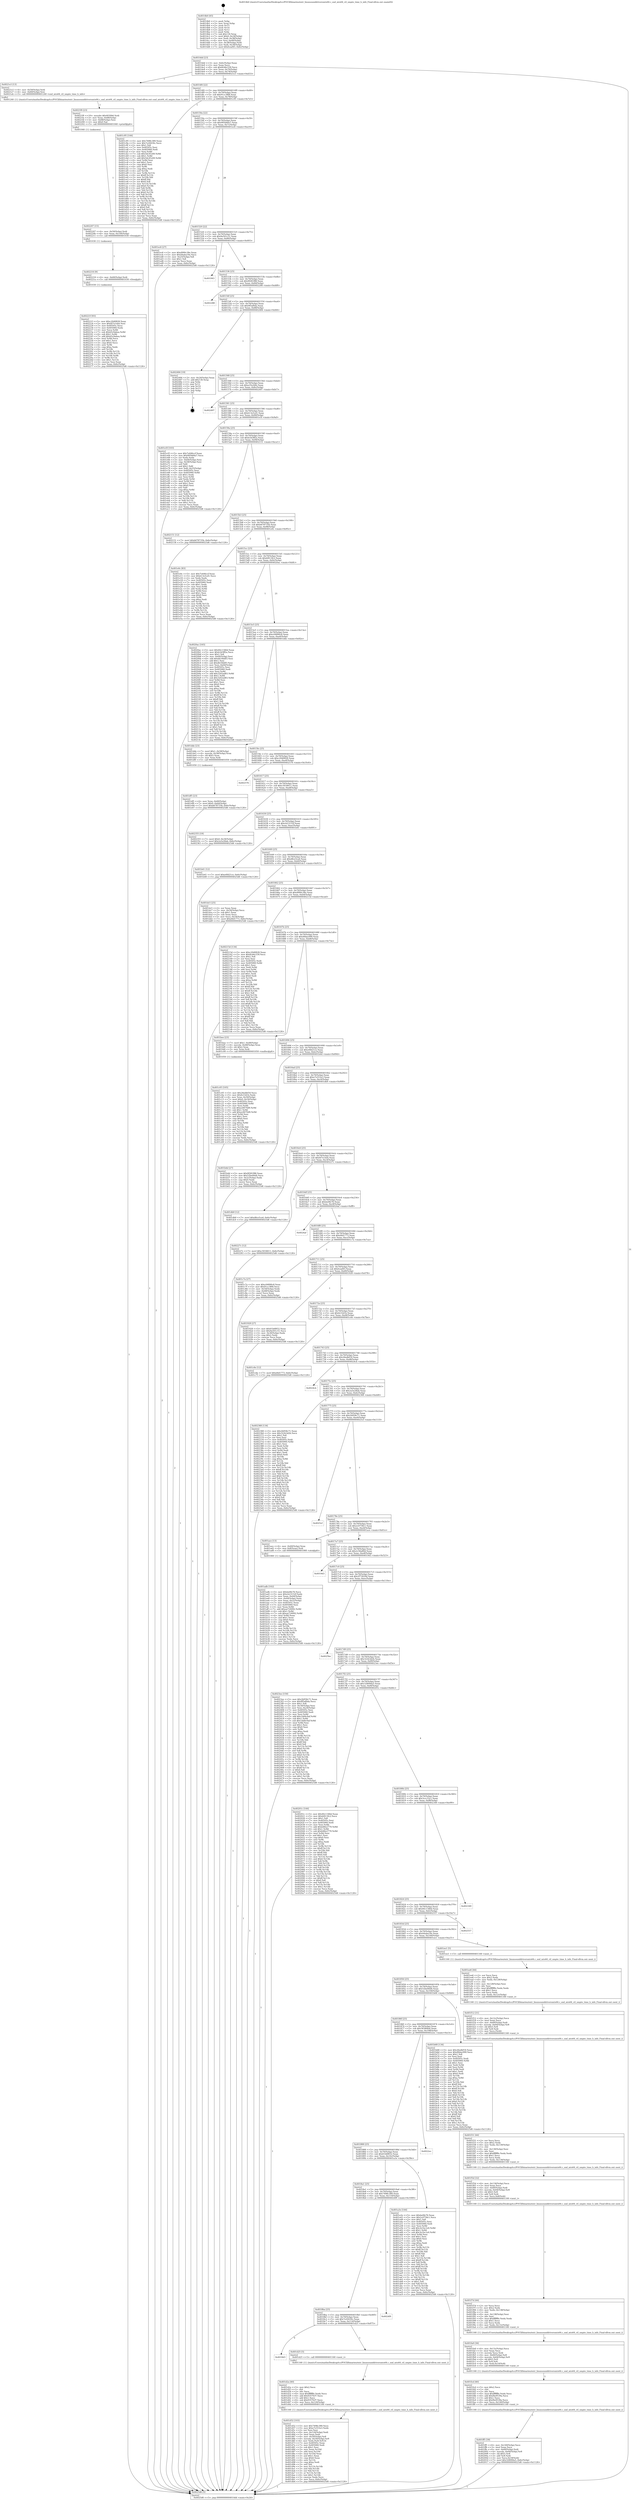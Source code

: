 digraph "0x4014b0" {
  label = "0x4014b0 (/mnt/c/Users/mathe/Desktop/tcc/POCII/binaries/extr_linuxsounddriversmts64.c_snd_mts64_ctl_smpte_time_h_info_Final-ollvm.out::main(0))"
  labelloc = "t"
  node[shape=record]

  Entry [label="",width=0.3,height=0.3,shape=circle,fillcolor=black,style=filled]
  "0x4014dd" [label="{
     0x4014dd [23]\l
     | [instrs]\l
     &nbsp;&nbsp;0x4014dd \<+3\>: mov -0x6c(%rbp),%eax\l
     &nbsp;&nbsp;0x4014e0 \<+2\>: mov %eax,%ecx\l
     &nbsp;&nbsp;0x4014e2 \<+6\>: sub $0x8cb6c539,%ecx\l
     &nbsp;&nbsp;0x4014e8 \<+3\>: mov %eax,-0x70(%rbp)\l
     &nbsp;&nbsp;0x4014eb \<+3\>: mov %ecx,-0x74(%rbp)\l
     &nbsp;&nbsp;0x4014ee \<+6\>: je 00000000004021e3 \<main+0xd33\>\l
  }"]
  "0x4021e3" [label="{
     0x4021e3 [13]\l
     | [instrs]\l
     &nbsp;&nbsp;0x4021e3 \<+4\>: mov -0x50(%rbp),%rdi\l
     &nbsp;&nbsp;0x4021e7 \<+4\>: mov -0x60(%rbp),%rsi\l
     &nbsp;&nbsp;0x4021eb \<+5\>: call 0000000000401240 \<snd_mts64_ctl_smpte_time_h_info\>\l
     | [calls]\l
     &nbsp;&nbsp;0x401240 \{1\} (/mnt/c/Users/mathe/Desktop/tcc/POCII/binaries/extr_linuxsounddriversmts64.c_snd_mts64_ctl_smpte_time_h_info_Final-ollvm.out::snd_mts64_ctl_smpte_time_h_info)\l
  }"]
  "0x4014f4" [label="{
     0x4014f4 [22]\l
     | [instrs]\l
     &nbsp;&nbsp;0x4014f4 \<+5\>: jmp 00000000004014f9 \<main+0x49\>\l
     &nbsp;&nbsp;0x4014f9 \<+3\>: mov -0x70(%rbp),%eax\l
     &nbsp;&nbsp;0x4014fc \<+5\>: sub $0x91cc3f68,%eax\l
     &nbsp;&nbsp;0x401501 \<+3\>: mov %eax,-0x78(%rbp)\l
     &nbsp;&nbsp;0x401504 \<+6\>: je 0000000000401c95 \<main+0x7e5\>\l
  }"]
  Exit [label="",width=0.3,height=0.3,shape=circle,fillcolor=black,style=filled,peripheries=2]
  "0x401c95" [label="{
     0x401c95 [144]\l
     | [instrs]\l
     &nbsp;&nbsp;0x401c95 \<+5\>: mov $0x7498c389,%eax\l
     &nbsp;&nbsp;0x401c9a \<+5\>: mov $0x7e20430c,%ecx\l
     &nbsp;&nbsp;0x401c9f \<+2\>: mov $0x1,%dl\l
     &nbsp;&nbsp;0x401ca1 \<+7\>: mov 0x40505c,%esi\l
     &nbsp;&nbsp;0x401ca8 \<+7\>: mov 0x405060,%edi\l
     &nbsp;&nbsp;0x401caf \<+3\>: mov %esi,%r8d\l
     &nbsp;&nbsp;0x401cb2 \<+7\>: sub $0x5dc45c69,%r8d\l
     &nbsp;&nbsp;0x401cb9 \<+4\>: sub $0x1,%r8d\l
     &nbsp;&nbsp;0x401cbd \<+7\>: add $0x5dc45c69,%r8d\l
     &nbsp;&nbsp;0x401cc4 \<+4\>: imul %r8d,%esi\l
     &nbsp;&nbsp;0x401cc8 \<+3\>: and $0x1,%esi\l
     &nbsp;&nbsp;0x401ccb \<+3\>: cmp $0x0,%esi\l
     &nbsp;&nbsp;0x401cce \<+4\>: sete %r9b\l
     &nbsp;&nbsp;0x401cd2 \<+3\>: cmp $0xa,%edi\l
     &nbsp;&nbsp;0x401cd5 \<+4\>: setl %r10b\l
     &nbsp;&nbsp;0x401cd9 \<+3\>: mov %r9b,%r11b\l
     &nbsp;&nbsp;0x401cdc \<+4\>: xor $0xff,%r11b\l
     &nbsp;&nbsp;0x401ce0 \<+3\>: mov %r10b,%bl\l
     &nbsp;&nbsp;0x401ce3 \<+3\>: xor $0xff,%bl\l
     &nbsp;&nbsp;0x401ce6 \<+3\>: xor $0x0,%dl\l
     &nbsp;&nbsp;0x401ce9 \<+3\>: mov %r11b,%r14b\l
     &nbsp;&nbsp;0x401cec \<+4\>: and $0x0,%r14b\l
     &nbsp;&nbsp;0x401cf0 \<+3\>: and %dl,%r9b\l
     &nbsp;&nbsp;0x401cf3 \<+3\>: mov %bl,%r15b\l
     &nbsp;&nbsp;0x401cf6 \<+4\>: and $0x0,%r15b\l
     &nbsp;&nbsp;0x401cfa \<+3\>: and %dl,%r10b\l
     &nbsp;&nbsp;0x401cfd \<+3\>: or %r9b,%r14b\l
     &nbsp;&nbsp;0x401d00 \<+3\>: or %r10b,%r15b\l
     &nbsp;&nbsp;0x401d03 \<+3\>: xor %r15b,%r14b\l
     &nbsp;&nbsp;0x401d06 \<+3\>: or %bl,%r11b\l
     &nbsp;&nbsp;0x401d09 \<+4\>: xor $0xff,%r11b\l
     &nbsp;&nbsp;0x401d0d \<+3\>: or $0x0,%dl\l
     &nbsp;&nbsp;0x401d10 \<+3\>: and %dl,%r11b\l
     &nbsp;&nbsp;0x401d13 \<+3\>: or %r11b,%r14b\l
     &nbsp;&nbsp;0x401d16 \<+4\>: test $0x1,%r14b\l
     &nbsp;&nbsp;0x401d1a \<+3\>: cmovne %ecx,%eax\l
     &nbsp;&nbsp;0x401d1d \<+3\>: mov %eax,-0x6c(%rbp)\l
     &nbsp;&nbsp;0x401d20 \<+5\>: jmp 00000000004025d6 \<main+0x1126\>\l
  }"]
  "0x40150a" [label="{
     0x40150a [22]\l
     | [instrs]\l
     &nbsp;&nbsp;0x40150a \<+5\>: jmp 000000000040150f \<main+0x5f\>\l
     &nbsp;&nbsp;0x40150f \<+3\>: mov -0x70(%rbp),%eax\l
     &nbsp;&nbsp;0x401512 \<+5\>: sub $0x995b84a7,%eax\l
     &nbsp;&nbsp;0x401517 \<+3\>: mov %eax,-0x7c(%rbp)\l
     &nbsp;&nbsp;0x40151a \<+6\>: je 0000000000401ec6 \<main+0xa16\>\l
  }"]
  "0x40221f" [label="{
     0x40221f [93]\l
     | [instrs]\l
     &nbsp;&nbsp;0x40221f \<+5\>: mov $0xc20d0828,%eax\l
     &nbsp;&nbsp;0x402224 \<+5\>: mov $0xfd7e1deb,%esi\l
     &nbsp;&nbsp;0x402229 \<+7\>: mov 0x40505c,%ecx\l
     &nbsp;&nbsp;0x402230 \<+7\>: mov 0x405060,%edx\l
     &nbsp;&nbsp;0x402237 \<+3\>: mov %ecx,%r8d\l
     &nbsp;&nbsp;0x40223a \<+7\>: sub $0xb5c9abea,%r8d\l
     &nbsp;&nbsp;0x402241 \<+4\>: sub $0x1,%r8d\l
     &nbsp;&nbsp;0x402245 \<+7\>: add $0xb5c9abea,%r8d\l
     &nbsp;&nbsp;0x40224c \<+4\>: imul %r8d,%ecx\l
     &nbsp;&nbsp;0x402250 \<+3\>: and $0x1,%ecx\l
     &nbsp;&nbsp;0x402253 \<+3\>: cmp $0x0,%ecx\l
     &nbsp;&nbsp;0x402256 \<+4\>: sete %r9b\l
     &nbsp;&nbsp;0x40225a \<+3\>: cmp $0xa,%edx\l
     &nbsp;&nbsp;0x40225d \<+4\>: setl %r10b\l
     &nbsp;&nbsp;0x402261 \<+3\>: mov %r9b,%r11b\l
     &nbsp;&nbsp;0x402264 \<+3\>: and %r10b,%r11b\l
     &nbsp;&nbsp;0x402267 \<+3\>: xor %r10b,%r9b\l
     &nbsp;&nbsp;0x40226a \<+3\>: or %r9b,%r11b\l
     &nbsp;&nbsp;0x40226d \<+4\>: test $0x1,%r11b\l
     &nbsp;&nbsp;0x402271 \<+3\>: cmovne %esi,%eax\l
     &nbsp;&nbsp;0x402274 \<+3\>: mov %eax,-0x6c(%rbp)\l
     &nbsp;&nbsp;0x402277 \<+5\>: jmp 00000000004025d6 \<main+0x1126\>\l
  }"]
  "0x401ec6" [label="{
     0x401ec6 [27]\l
     | [instrs]\l
     &nbsp;&nbsp;0x401ec6 \<+5\>: mov $0xd990c38e,%eax\l
     &nbsp;&nbsp;0x401ecb \<+5\>: mov $0x44aba19e,%ecx\l
     &nbsp;&nbsp;0x401ed0 \<+3\>: mov -0x25(%rbp),%dl\l
     &nbsp;&nbsp;0x401ed3 \<+3\>: test $0x1,%dl\l
     &nbsp;&nbsp;0x401ed6 \<+3\>: cmovne %ecx,%eax\l
     &nbsp;&nbsp;0x401ed9 \<+3\>: mov %eax,-0x6c(%rbp)\l
     &nbsp;&nbsp;0x401edc \<+5\>: jmp 00000000004025d6 \<main+0x1126\>\l
  }"]
  "0x401520" [label="{
     0x401520 [22]\l
     | [instrs]\l
     &nbsp;&nbsp;0x401520 \<+5\>: jmp 0000000000401525 \<main+0x75\>\l
     &nbsp;&nbsp;0x401525 \<+3\>: mov -0x70(%rbp),%eax\l
     &nbsp;&nbsp;0x401528 \<+5\>: sub $0x9a501c51,%eax\l
     &nbsp;&nbsp;0x40152d \<+3\>: mov %eax,-0x80(%rbp)\l
     &nbsp;&nbsp;0x401530 \<+6\>: je 0000000000401943 \<main+0x493\>\l
  }"]
  "0x402216" [label="{
     0x402216 [9]\l
     | [instrs]\l
     &nbsp;&nbsp;0x402216 \<+4\>: mov -0x60(%rbp),%rdi\l
     &nbsp;&nbsp;0x40221a \<+5\>: call 0000000000401030 \<free@plt\>\l
     | [calls]\l
     &nbsp;&nbsp;0x401030 \{1\} (unknown)\l
  }"]
  "0x401943" [label="{
     0x401943\l
  }", style=dashed]
  "0x401536" [label="{
     0x401536 [25]\l
     | [instrs]\l
     &nbsp;&nbsp;0x401536 \<+5\>: jmp 000000000040153b \<main+0x8b\>\l
     &nbsp;&nbsp;0x40153b \<+3\>: mov -0x70(%rbp),%eax\l
     &nbsp;&nbsp;0x40153e \<+5\>: sub $0x9f281f88,%eax\l
     &nbsp;&nbsp;0x401543 \<+6\>: mov %eax,-0x84(%rbp)\l
     &nbsp;&nbsp;0x401549 \<+6\>: je 0000000000402288 \<main+0xdd8\>\l
  }"]
  "0x402207" [label="{
     0x402207 [15]\l
     | [instrs]\l
     &nbsp;&nbsp;0x402207 \<+4\>: mov -0x50(%rbp),%rdi\l
     &nbsp;&nbsp;0x40220b \<+6\>: mov %eax,-0x144(%rbp)\l
     &nbsp;&nbsp;0x402211 \<+5\>: call 0000000000401030 \<free@plt\>\l
     | [calls]\l
     &nbsp;&nbsp;0x401030 \{1\} (unknown)\l
  }"]
  "0x402288" [label="{
     0x402288\l
  }", style=dashed]
  "0x40154f" [label="{
     0x40154f [25]\l
     | [instrs]\l
     &nbsp;&nbsp;0x40154f \<+5\>: jmp 0000000000401554 \<main+0xa4\>\l
     &nbsp;&nbsp;0x401554 \<+3\>: mov -0x70(%rbp),%eax\l
     &nbsp;&nbsp;0x401557 \<+5\>: sub $0x9f5af0da,%eax\l
     &nbsp;&nbsp;0x40155c \<+6\>: mov %eax,-0x88(%rbp)\l
     &nbsp;&nbsp;0x401562 \<+6\>: je 0000000000402484 \<main+0xfd4\>\l
  }"]
  "0x4021f0" [label="{
     0x4021f0 [23]\l
     | [instrs]\l
     &nbsp;&nbsp;0x4021f0 \<+10\>: movabs $0x4030b6,%rdi\l
     &nbsp;&nbsp;0x4021fa \<+3\>: mov %eax,-0x68(%rbp)\l
     &nbsp;&nbsp;0x4021fd \<+3\>: mov -0x68(%rbp),%esi\l
     &nbsp;&nbsp;0x402200 \<+2\>: mov $0x0,%al\l
     &nbsp;&nbsp;0x402202 \<+5\>: call 0000000000401040 \<printf@plt\>\l
     | [calls]\l
     &nbsp;&nbsp;0x401040 \{1\} (unknown)\l
  }"]
  "0x402484" [label="{
     0x402484 [19]\l
     | [instrs]\l
     &nbsp;&nbsp;0x402484 \<+3\>: mov -0x24(%rbp),%eax\l
     &nbsp;&nbsp;0x402487 \<+7\>: add $0x130,%rsp\l
     &nbsp;&nbsp;0x40248e \<+1\>: pop %rbx\l
     &nbsp;&nbsp;0x40248f \<+2\>: pop %r12\l
     &nbsp;&nbsp;0x402491 \<+2\>: pop %r14\l
     &nbsp;&nbsp;0x402493 \<+2\>: pop %r15\l
     &nbsp;&nbsp;0x402495 \<+1\>: pop %rbp\l
     &nbsp;&nbsp;0x402496 \<+1\>: ret\l
  }"]
  "0x401568" [label="{
     0x401568 [25]\l
     | [instrs]\l
     &nbsp;&nbsp;0x401568 \<+5\>: jmp 000000000040156d \<main+0xbd\>\l
     &nbsp;&nbsp;0x40156d \<+3\>: mov -0x70(%rbp),%eax\l
     &nbsp;&nbsp;0x401570 \<+5\>: sub $0xa35e2bfe,%eax\l
     &nbsp;&nbsp;0x401575 \<+6\>: mov %eax,-0x8c(%rbp)\l
     &nbsp;&nbsp;0x40157b \<+6\>: je 0000000000402497 \<main+0xfe7\>\l
  }"]
  "0x401ff5" [label="{
     0x401ff5 [39]\l
     | [instrs]\l
     &nbsp;&nbsp;0x401ff5 \<+6\>: mov -0x140(%rbp),%ecx\l
     &nbsp;&nbsp;0x401ffb \<+3\>: imul %eax,%ecx\l
     &nbsp;&nbsp;0x401ffe \<+4\>: mov -0x60(%rbp),%rdi\l
     &nbsp;&nbsp;0x402002 \<+4\>: movslq -0x64(%rbp),%r8\l
     &nbsp;&nbsp;0x402006 \<+4\>: shl $0x5,%r8\l
     &nbsp;&nbsp;0x40200a \<+3\>: add %r8,%rdi\l
     &nbsp;&nbsp;0x40200d \<+3\>: mov %ecx,0x18(%rdi)\l
     &nbsp;&nbsp;0x402010 \<+7\>: movl $0x328094a5,-0x6c(%rbp)\l
     &nbsp;&nbsp;0x402017 \<+5\>: jmp 00000000004025d6 \<main+0x1126\>\l
  }"]
  "0x402497" [label="{
     0x402497\l
  }", style=dashed]
  "0x401581" [label="{
     0x401581 [25]\l
     | [instrs]\l
     &nbsp;&nbsp;0x401581 \<+5\>: jmp 0000000000401586 \<main+0xd6\>\l
     &nbsp;&nbsp;0x401586 \<+3\>: mov -0x70(%rbp),%eax\l
     &nbsp;&nbsp;0x401589 \<+5\>: sub $0xb13e5cd1,%eax\l
     &nbsp;&nbsp;0x40158e \<+6\>: mov %eax,-0x90(%rbp)\l
     &nbsp;&nbsp;0x401594 \<+6\>: je 0000000000401e5f \<main+0x9af\>\l
  }"]
  "0x401fcd" [label="{
     0x401fcd [40]\l
     | [instrs]\l
     &nbsp;&nbsp;0x401fcd \<+5\>: mov $0x2,%ecx\l
     &nbsp;&nbsp;0x401fd2 \<+1\>: cltd\l
     &nbsp;&nbsp;0x401fd3 \<+2\>: idiv %ecx\l
     &nbsp;&nbsp;0x401fd5 \<+6\>: imul $0xfffffffe,%edx,%ecx\l
     &nbsp;&nbsp;0x401fdb \<+6\>: add $0xf4e9539a,%ecx\l
     &nbsp;&nbsp;0x401fe1 \<+3\>: add $0x1,%ecx\l
     &nbsp;&nbsp;0x401fe4 \<+6\>: sub $0xf4e9539a,%ecx\l
     &nbsp;&nbsp;0x401fea \<+6\>: mov %ecx,-0x140(%rbp)\l
     &nbsp;&nbsp;0x401ff0 \<+5\>: call 0000000000401160 \<next_i\>\l
     | [calls]\l
     &nbsp;&nbsp;0x401160 \{1\} (/mnt/c/Users/mathe/Desktop/tcc/POCII/binaries/extr_linuxsounddriversmts64.c_snd_mts64_ctl_smpte_time_h_info_Final-ollvm.out::next_i)\l
  }"]
  "0x401e5f" [label="{
     0x401e5f [103]\l
     | [instrs]\l
     &nbsp;&nbsp;0x401e5f \<+5\>: mov $0x7e446ccf,%eax\l
     &nbsp;&nbsp;0x401e64 \<+5\>: mov $0x995b84a7,%ecx\l
     &nbsp;&nbsp;0x401e69 \<+2\>: xor %edx,%edx\l
     &nbsp;&nbsp;0x401e6b \<+3\>: mov -0x64(%rbp),%esi\l
     &nbsp;&nbsp;0x401e6e \<+3\>: cmp -0x58(%rbp),%esi\l
     &nbsp;&nbsp;0x401e71 \<+4\>: setl %dil\l
     &nbsp;&nbsp;0x401e75 \<+4\>: and $0x1,%dil\l
     &nbsp;&nbsp;0x401e79 \<+4\>: mov %dil,-0x25(%rbp)\l
     &nbsp;&nbsp;0x401e7d \<+7\>: mov 0x40505c,%esi\l
     &nbsp;&nbsp;0x401e84 \<+8\>: mov 0x405060,%r8d\l
     &nbsp;&nbsp;0x401e8c \<+3\>: sub $0x1,%edx\l
     &nbsp;&nbsp;0x401e8f \<+3\>: mov %esi,%r9d\l
     &nbsp;&nbsp;0x401e92 \<+3\>: add %edx,%r9d\l
     &nbsp;&nbsp;0x401e95 \<+4\>: imul %r9d,%esi\l
     &nbsp;&nbsp;0x401e99 \<+3\>: and $0x1,%esi\l
     &nbsp;&nbsp;0x401e9c \<+3\>: cmp $0x0,%esi\l
     &nbsp;&nbsp;0x401e9f \<+4\>: sete %dil\l
     &nbsp;&nbsp;0x401ea3 \<+4\>: cmp $0xa,%r8d\l
     &nbsp;&nbsp;0x401ea7 \<+4\>: setl %r10b\l
     &nbsp;&nbsp;0x401eab \<+3\>: mov %dil,%r11b\l
     &nbsp;&nbsp;0x401eae \<+3\>: and %r10b,%r11b\l
     &nbsp;&nbsp;0x401eb1 \<+3\>: xor %r10b,%dil\l
     &nbsp;&nbsp;0x401eb4 \<+3\>: or %dil,%r11b\l
     &nbsp;&nbsp;0x401eb7 \<+4\>: test $0x1,%r11b\l
     &nbsp;&nbsp;0x401ebb \<+3\>: cmovne %ecx,%eax\l
     &nbsp;&nbsp;0x401ebe \<+3\>: mov %eax,-0x6c(%rbp)\l
     &nbsp;&nbsp;0x401ec1 \<+5\>: jmp 00000000004025d6 \<main+0x1126\>\l
  }"]
  "0x40159a" [label="{
     0x40159a [25]\l
     | [instrs]\l
     &nbsp;&nbsp;0x40159a \<+5\>: jmp 000000000040159f \<main+0xef\>\l
     &nbsp;&nbsp;0x40159f \<+3\>: mov -0x70(%rbp),%eax\l
     &nbsp;&nbsp;0x4015a2 \<+5\>: sub $0xb3d3ff2a,%eax\l
     &nbsp;&nbsp;0x4015a7 \<+6\>: mov %eax,-0x94(%rbp)\l
     &nbsp;&nbsp;0x4015ad \<+6\>: je 0000000000402151 \<main+0xca1\>\l
  }"]
  "0x401fa9" [label="{
     0x401fa9 [36]\l
     | [instrs]\l
     &nbsp;&nbsp;0x401fa9 \<+6\>: mov -0x13c(%rbp),%ecx\l
     &nbsp;&nbsp;0x401faf \<+3\>: imul %eax,%ecx\l
     &nbsp;&nbsp;0x401fb2 \<+3\>: movslq %ecx,%rdi\l
     &nbsp;&nbsp;0x401fb5 \<+4\>: mov -0x60(%rbp),%r8\l
     &nbsp;&nbsp;0x401fb9 \<+4\>: movslq -0x64(%rbp),%r9\l
     &nbsp;&nbsp;0x401fbd \<+4\>: shl $0x5,%r9\l
     &nbsp;&nbsp;0x401fc1 \<+3\>: add %r9,%r8\l
     &nbsp;&nbsp;0x401fc4 \<+4\>: mov %rdi,0x10(%r8)\l
     &nbsp;&nbsp;0x401fc8 \<+5\>: call 0000000000401160 \<next_i\>\l
     | [calls]\l
     &nbsp;&nbsp;0x401160 \{1\} (/mnt/c/Users/mathe/Desktop/tcc/POCII/binaries/extr_linuxsounddriversmts64.c_snd_mts64_ctl_smpte_time_h_info_Final-ollvm.out::next_i)\l
  }"]
  "0x402151" [label="{
     0x402151 [12]\l
     | [instrs]\l
     &nbsp;&nbsp;0x402151 \<+7\>: movl $0xb678735b,-0x6c(%rbp)\l
     &nbsp;&nbsp;0x402158 \<+5\>: jmp 00000000004025d6 \<main+0x1126\>\l
  }"]
  "0x4015b3" [label="{
     0x4015b3 [25]\l
     | [instrs]\l
     &nbsp;&nbsp;0x4015b3 \<+5\>: jmp 00000000004015b8 \<main+0x108\>\l
     &nbsp;&nbsp;0x4015b8 \<+3\>: mov -0x70(%rbp),%eax\l
     &nbsp;&nbsp;0x4015bb \<+5\>: sub $0xb678735b,%eax\l
     &nbsp;&nbsp;0x4015c0 \<+6\>: mov %eax,-0x98(%rbp)\l
     &nbsp;&nbsp;0x4015c6 \<+6\>: je 0000000000401e0c \<main+0x95c\>\l
  }"]
  "0x401f7d" [label="{
     0x401f7d [44]\l
     | [instrs]\l
     &nbsp;&nbsp;0x401f7d \<+2\>: xor %ecx,%ecx\l
     &nbsp;&nbsp;0x401f7f \<+5\>: mov $0x2,%edx\l
     &nbsp;&nbsp;0x401f84 \<+6\>: mov %edx,-0x138(%rbp)\l
     &nbsp;&nbsp;0x401f8a \<+1\>: cltd\l
     &nbsp;&nbsp;0x401f8b \<+6\>: mov -0x138(%rbp),%esi\l
     &nbsp;&nbsp;0x401f91 \<+2\>: idiv %esi\l
     &nbsp;&nbsp;0x401f93 \<+6\>: imul $0xfffffffe,%edx,%edx\l
     &nbsp;&nbsp;0x401f99 \<+3\>: sub $0x1,%ecx\l
     &nbsp;&nbsp;0x401f9c \<+2\>: sub %ecx,%edx\l
     &nbsp;&nbsp;0x401f9e \<+6\>: mov %edx,-0x13c(%rbp)\l
     &nbsp;&nbsp;0x401fa4 \<+5\>: call 0000000000401160 \<next_i\>\l
     | [calls]\l
     &nbsp;&nbsp;0x401160 \{1\} (/mnt/c/Users/mathe/Desktop/tcc/POCII/binaries/extr_linuxsounddriversmts64.c_snd_mts64_ctl_smpte_time_h_info_Final-ollvm.out::next_i)\l
  }"]
  "0x401e0c" [label="{
     0x401e0c [83]\l
     | [instrs]\l
     &nbsp;&nbsp;0x401e0c \<+5\>: mov $0x7e446ccf,%eax\l
     &nbsp;&nbsp;0x401e11 \<+5\>: mov $0xb13e5cd1,%ecx\l
     &nbsp;&nbsp;0x401e16 \<+2\>: xor %edx,%edx\l
     &nbsp;&nbsp;0x401e18 \<+7\>: mov 0x40505c,%esi\l
     &nbsp;&nbsp;0x401e1f \<+7\>: mov 0x405060,%edi\l
     &nbsp;&nbsp;0x401e26 \<+3\>: sub $0x1,%edx\l
     &nbsp;&nbsp;0x401e29 \<+3\>: mov %esi,%r8d\l
     &nbsp;&nbsp;0x401e2c \<+3\>: add %edx,%r8d\l
     &nbsp;&nbsp;0x401e2f \<+4\>: imul %r8d,%esi\l
     &nbsp;&nbsp;0x401e33 \<+3\>: and $0x1,%esi\l
     &nbsp;&nbsp;0x401e36 \<+3\>: cmp $0x0,%esi\l
     &nbsp;&nbsp;0x401e39 \<+4\>: sete %r9b\l
     &nbsp;&nbsp;0x401e3d \<+3\>: cmp $0xa,%edi\l
     &nbsp;&nbsp;0x401e40 \<+4\>: setl %r10b\l
     &nbsp;&nbsp;0x401e44 \<+3\>: mov %r9b,%r11b\l
     &nbsp;&nbsp;0x401e47 \<+3\>: and %r10b,%r11b\l
     &nbsp;&nbsp;0x401e4a \<+3\>: xor %r10b,%r9b\l
     &nbsp;&nbsp;0x401e4d \<+3\>: or %r9b,%r11b\l
     &nbsp;&nbsp;0x401e50 \<+4\>: test $0x1,%r11b\l
     &nbsp;&nbsp;0x401e54 \<+3\>: cmovne %ecx,%eax\l
     &nbsp;&nbsp;0x401e57 \<+3\>: mov %eax,-0x6c(%rbp)\l
     &nbsp;&nbsp;0x401e5a \<+5\>: jmp 00000000004025d6 \<main+0x1126\>\l
  }"]
  "0x4015cc" [label="{
     0x4015cc [25]\l
     | [instrs]\l
     &nbsp;&nbsp;0x4015cc \<+5\>: jmp 00000000004015d1 \<main+0x121\>\l
     &nbsp;&nbsp;0x4015d1 \<+3\>: mov -0x70(%rbp),%eax\l
     &nbsp;&nbsp;0x4015d4 \<+5\>: sub $0xbf413fc2,%eax\l
     &nbsp;&nbsp;0x4015d9 \<+6\>: mov %eax,-0x9c(%rbp)\l
     &nbsp;&nbsp;0x4015df \<+6\>: je 00000000004020ac \<main+0xbfc\>\l
  }"]
  "0x401f5d" [label="{
     0x401f5d [32]\l
     | [instrs]\l
     &nbsp;&nbsp;0x401f5d \<+6\>: mov -0x134(%rbp),%ecx\l
     &nbsp;&nbsp;0x401f63 \<+3\>: imul %eax,%ecx\l
     &nbsp;&nbsp;0x401f66 \<+4\>: mov -0x60(%rbp),%rdi\l
     &nbsp;&nbsp;0x401f6a \<+4\>: movslq -0x64(%rbp),%r8\l
     &nbsp;&nbsp;0x401f6e \<+4\>: shl $0x5,%r8\l
     &nbsp;&nbsp;0x401f72 \<+3\>: add %r8,%rdi\l
     &nbsp;&nbsp;0x401f75 \<+3\>: mov %ecx,0x8(%rdi)\l
     &nbsp;&nbsp;0x401f78 \<+5\>: call 0000000000401160 \<next_i\>\l
     | [calls]\l
     &nbsp;&nbsp;0x401160 \{1\} (/mnt/c/Users/mathe/Desktop/tcc/POCII/binaries/extr_linuxsounddriversmts64.c_snd_mts64_ctl_smpte_time_h_info_Final-ollvm.out::next_i)\l
  }"]
  "0x4020ac" [label="{
     0x4020ac [165]\l
     | [instrs]\l
     &nbsp;&nbsp;0x4020ac \<+5\>: mov $0x40c1346d,%eax\l
     &nbsp;&nbsp;0x4020b1 \<+5\>: mov $0xb3d3ff2a,%ecx\l
     &nbsp;&nbsp;0x4020b6 \<+2\>: mov $0x1,%dl\l
     &nbsp;&nbsp;0x4020b8 \<+3\>: mov -0x64(%rbp),%esi\l
     &nbsp;&nbsp;0x4020bb \<+6\>: add $0xdb18ddf3,%esi\l
     &nbsp;&nbsp;0x4020c1 \<+3\>: add $0x1,%esi\l
     &nbsp;&nbsp;0x4020c4 \<+6\>: sub $0xdb18ddf3,%esi\l
     &nbsp;&nbsp;0x4020ca \<+3\>: mov %esi,-0x64(%rbp)\l
     &nbsp;&nbsp;0x4020cd \<+7\>: mov 0x40505c,%esi\l
     &nbsp;&nbsp;0x4020d4 \<+7\>: mov 0x405060,%edi\l
     &nbsp;&nbsp;0x4020db \<+3\>: mov %esi,%r8d\l
     &nbsp;&nbsp;0x4020de \<+7\>: add $0x3202ad83,%r8d\l
     &nbsp;&nbsp;0x4020e5 \<+4\>: sub $0x1,%r8d\l
     &nbsp;&nbsp;0x4020e9 \<+7\>: sub $0x3202ad83,%r8d\l
     &nbsp;&nbsp;0x4020f0 \<+4\>: imul %r8d,%esi\l
     &nbsp;&nbsp;0x4020f4 \<+3\>: and $0x1,%esi\l
     &nbsp;&nbsp;0x4020f7 \<+3\>: cmp $0x0,%esi\l
     &nbsp;&nbsp;0x4020fa \<+4\>: sete %r9b\l
     &nbsp;&nbsp;0x4020fe \<+3\>: cmp $0xa,%edi\l
     &nbsp;&nbsp;0x402101 \<+4\>: setl %r10b\l
     &nbsp;&nbsp;0x402105 \<+3\>: mov %r9b,%r11b\l
     &nbsp;&nbsp;0x402108 \<+4\>: xor $0xff,%r11b\l
     &nbsp;&nbsp;0x40210c \<+3\>: mov %r10b,%bl\l
     &nbsp;&nbsp;0x40210f \<+3\>: xor $0xff,%bl\l
     &nbsp;&nbsp;0x402112 \<+3\>: xor $0x1,%dl\l
     &nbsp;&nbsp;0x402115 \<+3\>: mov %r11b,%r14b\l
     &nbsp;&nbsp;0x402118 \<+4\>: and $0xff,%r14b\l
     &nbsp;&nbsp;0x40211c \<+3\>: and %dl,%r9b\l
     &nbsp;&nbsp;0x40211f \<+3\>: mov %bl,%r15b\l
     &nbsp;&nbsp;0x402122 \<+4\>: and $0xff,%r15b\l
     &nbsp;&nbsp;0x402126 \<+3\>: and %dl,%r10b\l
     &nbsp;&nbsp;0x402129 \<+3\>: or %r9b,%r14b\l
     &nbsp;&nbsp;0x40212c \<+3\>: or %r10b,%r15b\l
     &nbsp;&nbsp;0x40212f \<+3\>: xor %r15b,%r14b\l
     &nbsp;&nbsp;0x402132 \<+3\>: or %bl,%r11b\l
     &nbsp;&nbsp;0x402135 \<+4\>: xor $0xff,%r11b\l
     &nbsp;&nbsp;0x402139 \<+3\>: or $0x1,%dl\l
     &nbsp;&nbsp;0x40213c \<+3\>: and %dl,%r11b\l
     &nbsp;&nbsp;0x40213f \<+3\>: or %r11b,%r14b\l
     &nbsp;&nbsp;0x402142 \<+4\>: test $0x1,%r14b\l
     &nbsp;&nbsp;0x402146 \<+3\>: cmovne %ecx,%eax\l
     &nbsp;&nbsp;0x402149 \<+3\>: mov %eax,-0x6c(%rbp)\l
     &nbsp;&nbsp;0x40214c \<+5\>: jmp 00000000004025d6 \<main+0x1126\>\l
  }"]
  "0x4015e5" [label="{
     0x4015e5 [25]\l
     | [instrs]\l
     &nbsp;&nbsp;0x4015e5 \<+5\>: jmp 00000000004015ea \<main+0x13a\>\l
     &nbsp;&nbsp;0x4015ea \<+3\>: mov -0x70(%rbp),%eax\l
     &nbsp;&nbsp;0x4015ed \<+5\>: sub $0xc04890c8,%eax\l
     &nbsp;&nbsp;0x4015f2 \<+6\>: mov %eax,-0xa0(%rbp)\l
     &nbsp;&nbsp;0x4015f8 \<+6\>: je 0000000000401dde \<main+0x92e\>\l
  }"]
  "0x401f31" [label="{
     0x401f31 [44]\l
     | [instrs]\l
     &nbsp;&nbsp;0x401f31 \<+2\>: xor %ecx,%ecx\l
     &nbsp;&nbsp;0x401f33 \<+5\>: mov $0x2,%edx\l
     &nbsp;&nbsp;0x401f38 \<+6\>: mov %edx,-0x130(%rbp)\l
     &nbsp;&nbsp;0x401f3e \<+1\>: cltd\l
     &nbsp;&nbsp;0x401f3f \<+6\>: mov -0x130(%rbp),%esi\l
     &nbsp;&nbsp;0x401f45 \<+2\>: idiv %esi\l
     &nbsp;&nbsp;0x401f47 \<+6\>: imul $0xfffffffe,%edx,%edx\l
     &nbsp;&nbsp;0x401f4d \<+3\>: sub $0x1,%ecx\l
     &nbsp;&nbsp;0x401f50 \<+2\>: sub %ecx,%edx\l
     &nbsp;&nbsp;0x401f52 \<+6\>: mov %edx,-0x134(%rbp)\l
     &nbsp;&nbsp;0x401f58 \<+5\>: call 0000000000401160 \<next_i\>\l
     | [calls]\l
     &nbsp;&nbsp;0x401160 \{1\} (/mnt/c/Users/mathe/Desktop/tcc/POCII/binaries/extr_linuxsounddriversmts64.c_snd_mts64_ctl_smpte_time_h_info_Final-ollvm.out::next_i)\l
  }"]
  "0x401dde" [label="{
     0x401dde [23]\l
     | [instrs]\l
     &nbsp;&nbsp;0x401dde \<+7\>: movl $0x1,-0x58(%rbp)\l
     &nbsp;&nbsp;0x401de5 \<+4\>: movslq -0x58(%rbp),%rax\l
     &nbsp;&nbsp;0x401de9 \<+4\>: shl $0x5,%rax\l
     &nbsp;&nbsp;0x401ded \<+3\>: mov %rax,%rdi\l
     &nbsp;&nbsp;0x401df0 \<+5\>: call 0000000000401050 \<malloc@plt\>\l
     | [calls]\l
     &nbsp;&nbsp;0x401050 \{1\} (unknown)\l
  }"]
  "0x4015fe" [label="{
     0x4015fe [25]\l
     | [instrs]\l
     &nbsp;&nbsp;0x4015fe \<+5\>: jmp 0000000000401603 \<main+0x153\>\l
     &nbsp;&nbsp;0x401603 \<+3\>: mov -0x70(%rbp),%eax\l
     &nbsp;&nbsp;0x401606 \<+5\>: sub $0xc20d0828,%eax\l
     &nbsp;&nbsp;0x40160b \<+6\>: mov %eax,-0xa4(%rbp)\l
     &nbsp;&nbsp;0x401611 \<+6\>: je 0000000000402576 \<main+0x10c6\>\l
  }"]
  "0x401f12" [label="{
     0x401f12 [31]\l
     | [instrs]\l
     &nbsp;&nbsp;0x401f12 \<+6\>: mov -0x12c(%rbp),%ecx\l
     &nbsp;&nbsp;0x401f18 \<+3\>: imul %eax,%ecx\l
     &nbsp;&nbsp;0x401f1b \<+4\>: mov -0x60(%rbp),%rdi\l
     &nbsp;&nbsp;0x401f1f \<+4\>: movslq -0x64(%rbp),%r8\l
     &nbsp;&nbsp;0x401f23 \<+4\>: shl $0x5,%r8\l
     &nbsp;&nbsp;0x401f27 \<+3\>: add %r8,%rdi\l
     &nbsp;&nbsp;0x401f2a \<+2\>: mov %ecx,(%rdi)\l
     &nbsp;&nbsp;0x401f2c \<+5\>: call 0000000000401160 \<next_i\>\l
     | [calls]\l
     &nbsp;&nbsp;0x401160 \{1\} (/mnt/c/Users/mathe/Desktop/tcc/POCII/binaries/extr_linuxsounddriversmts64.c_snd_mts64_ctl_smpte_time_h_info_Final-ollvm.out::next_i)\l
  }"]
  "0x402576" [label="{
     0x402576\l
  }", style=dashed]
  "0x401617" [label="{
     0x401617 [25]\l
     | [instrs]\l
     &nbsp;&nbsp;0x401617 \<+5\>: jmp 000000000040161c \<main+0x16c\>\l
     &nbsp;&nbsp;0x40161c \<+3\>: mov -0x70(%rbp),%eax\l
     &nbsp;&nbsp;0x40161f \<+5\>: sub $0xc5034611,%eax\l
     &nbsp;&nbsp;0x401624 \<+6\>: mov %eax,-0xa8(%rbp)\l
     &nbsp;&nbsp;0x40162a \<+6\>: je 0000000000402355 \<main+0xea5\>\l
  }"]
  "0x401ee6" [label="{
     0x401ee6 [44]\l
     | [instrs]\l
     &nbsp;&nbsp;0x401ee6 \<+2\>: xor %ecx,%ecx\l
     &nbsp;&nbsp;0x401ee8 \<+5\>: mov $0x2,%edx\l
     &nbsp;&nbsp;0x401eed \<+6\>: mov %edx,-0x128(%rbp)\l
     &nbsp;&nbsp;0x401ef3 \<+1\>: cltd\l
     &nbsp;&nbsp;0x401ef4 \<+6\>: mov -0x128(%rbp),%esi\l
     &nbsp;&nbsp;0x401efa \<+2\>: idiv %esi\l
     &nbsp;&nbsp;0x401efc \<+6\>: imul $0xfffffffe,%edx,%edx\l
     &nbsp;&nbsp;0x401f02 \<+3\>: sub $0x1,%ecx\l
     &nbsp;&nbsp;0x401f05 \<+2\>: sub %ecx,%edx\l
     &nbsp;&nbsp;0x401f07 \<+6\>: mov %edx,-0x12c(%rbp)\l
     &nbsp;&nbsp;0x401f0d \<+5\>: call 0000000000401160 \<next_i\>\l
     | [calls]\l
     &nbsp;&nbsp;0x401160 \{1\} (/mnt/c/Users/mathe/Desktop/tcc/POCII/binaries/extr_linuxsounddriversmts64.c_snd_mts64_ctl_smpte_time_h_info_Final-ollvm.out::next_i)\l
  }"]
  "0x402355" [label="{
     0x402355 [19]\l
     | [instrs]\l
     &nbsp;&nbsp;0x402355 \<+7\>: movl $0x0,-0x34(%rbp)\l
     &nbsp;&nbsp;0x40235c \<+7\>: movl $0x2a5e28ab,-0x6c(%rbp)\l
     &nbsp;&nbsp;0x402363 \<+5\>: jmp 00000000004025d6 \<main+0x1126\>\l
  }"]
  "0x401630" [label="{
     0x401630 [25]\l
     | [instrs]\l
     &nbsp;&nbsp;0x401630 \<+5\>: jmp 0000000000401635 \<main+0x185\>\l
     &nbsp;&nbsp;0x401635 \<+3\>: mov -0x70(%rbp),%eax\l
     &nbsp;&nbsp;0x401638 \<+5\>: sub $0xcb23152f,%eax\l
     &nbsp;&nbsp;0x40163d \<+6\>: mov %eax,-0xac(%rbp)\l
     &nbsp;&nbsp;0x401643 \<+6\>: je 0000000000401b41 \<main+0x691\>\l
  }"]
  "0x401df5" [label="{
     0x401df5 [23]\l
     | [instrs]\l
     &nbsp;&nbsp;0x401df5 \<+4\>: mov %rax,-0x60(%rbp)\l
     &nbsp;&nbsp;0x401df9 \<+7\>: movl $0x0,-0x64(%rbp)\l
     &nbsp;&nbsp;0x401e00 \<+7\>: movl $0xb678735b,-0x6c(%rbp)\l
     &nbsp;&nbsp;0x401e07 \<+5\>: jmp 00000000004025d6 \<main+0x1126\>\l
  }"]
  "0x401b41" [label="{
     0x401b41 [12]\l
     | [instrs]\l
     &nbsp;&nbsp;0x401b41 \<+7\>: movl $0xe0fd21ce,-0x6c(%rbp)\l
     &nbsp;&nbsp;0x401b48 \<+5\>: jmp 00000000004025d6 \<main+0x1126\>\l
  }"]
  "0x401649" [label="{
     0x401649 [25]\l
     | [instrs]\l
     &nbsp;&nbsp;0x401649 \<+5\>: jmp 000000000040164e \<main+0x19e\>\l
     &nbsp;&nbsp;0x40164e \<+3\>: mov -0x70(%rbp),%eax\l
     &nbsp;&nbsp;0x401651 \<+5\>: sub $0xd8ce5ca4,%eax\l
     &nbsp;&nbsp;0x401656 \<+6\>: mov %eax,-0xb0(%rbp)\l
     &nbsp;&nbsp;0x40165c \<+6\>: je 0000000000401dc5 \<main+0x915\>\l
  }"]
  "0x401d52" [label="{
     0x401d52 [103]\l
     | [instrs]\l
     &nbsp;&nbsp;0x401d52 \<+5\>: mov $0x7498c389,%ecx\l
     &nbsp;&nbsp;0x401d57 \<+5\>: mov $0xe7e553e3,%edx\l
     &nbsp;&nbsp;0x401d5c \<+2\>: xor %esi,%esi\l
     &nbsp;&nbsp;0x401d5e \<+6\>: mov -0x124(%rbp),%edi\l
     &nbsp;&nbsp;0x401d64 \<+3\>: imul %eax,%edi\l
     &nbsp;&nbsp;0x401d67 \<+4\>: mov -0x50(%rbp),%r8\l
     &nbsp;&nbsp;0x401d6b \<+4\>: movslq -0x54(%rbp),%r9\l
     &nbsp;&nbsp;0x401d6f \<+4\>: mov %edi,(%r8,%r9,4)\l
     &nbsp;&nbsp;0x401d73 \<+7\>: mov 0x40505c,%eax\l
     &nbsp;&nbsp;0x401d7a \<+7\>: mov 0x405060,%edi\l
     &nbsp;&nbsp;0x401d81 \<+3\>: sub $0x1,%esi\l
     &nbsp;&nbsp;0x401d84 \<+3\>: mov %eax,%r10d\l
     &nbsp;&nbsp;0x401d87 \<+3\>: add %esi,%r10d\l
     &nbsp;&nbsp;0x401d8a \<+4\>: imul %r10d,%eax\l
     &nbsp;&nbsp;0x401d8e \<+3\>: and $0x1,%eax\l
     &nbsp;&nbsp;0x401d91 \<+3\>: cmp $0x0,%eax\l
     &nbsp;&nbsp;0x401d94 \<+4\>: sete %r11b\l
     &nbsp;&nbsp;0x401d98 \<+3\>: cmp $0xa,%edi\l
     &nbsp;&nbsp;0x401d9b \<+3\>: setl %bl\l
     &nbsp;&nbsp;0x401d9e \<+3\>: mov %r11b,%r14b\l
     &nbsp;&nbsp;0x401da1 \<+3\>: and %bl,%r14b\l
     &nbsp;&nbsp;0x401da4 \<+3\>: xor %bl,%r11b\l
     &nbsp;&nbsp;0x401da7 \<+3\>: or %r11b,%r14b\l
     &nbsp;&nbsp;0x401daa \<+4\>: test $0x1,%r14b\l
     &nbsp;&nbsp;0x401dae \<+3\>: cmovne %edx,%ecx\l
     &nbsp;&nbsp;0x401db1 \<+3\>: mov %ecx,-0x6c(%rbp)\l
     &nbsp;&nbsp;0x401db4 \<+5\>: jmp 00000000004025d6 \<main+0x1126\>\l
  }"]
  "0x401dc5" [label="{
     0x401dc5 [25]\l
     | [instrs]\l
     &nbsp;&nbsp;0x401dc5 \<+2\>: xor %eax,%eax\l
     &nbsp;&nbsp;0x401dc7 \<+3\>: mov -0x54(%rbp),%ecx\l
     &nbsp;&nbsp;0x401dca \<+3\>: sub $0x1,%eax\l
     &nbsp;&nbsp;0x401dcd \<+2\>: sub %eax,%ecx\l
     &nbsp;&nbsp;0x401dcf \<+3\>: mov %ecx,-0x54(%rbp)\l
     &nbsp;&nbsp;0x401dd2 \<+7\>: movl $0xd4d1773,-0x6c(%rbp)\l
     &nbsp;&nbsp;0x401dd9 \<+5\>: jmp 00000000004025d6 \<main+0x1126\>\l
  }"]
  "0x401662" [label="{
     0x401662 [25]\l
     | [instrs]\l
     &nbsp;&nbsp;0x401662 \<+5\>: jmp 0000000000401667 \<main+0x1b7\>\l
     &nbsp;&nbsp;0x401667 \<+3\>: mov -0x70(%rbp),%eax\l
     &nbsp;&nbsp;0x40166a \<+5\>: sub $0xd990c38e,%eax\l
     &nbsp;&nbsp;0x40166f \<+6\>: mov %eax,-0xb4(%rbp)\l
     &nbsp;&nbsp;0x401675 \<+6\>: je 000000000040215d \<main+0xcad\>\l
  }"]
  "0x401d2a" [label="{
     0x401d2a [40]\l
     | [instrs]\l
     &nbsp;&nbsp;0x401d2a \<+5\>: mov $0x2,%ecx\l
     &nbsp;&nbsp;0x401d2f \<+1\>: cltd\l
     &nbsp;&nbsp;0x401d30 \<+2\>: idiv %ecx\l
     &nbsp;&nbsp;0x401d32 \<+6\>: imul $0xfffffffe,%edx,%ecx\l
     &nbsp;&nbsp;0x401d38 \<+6\>: add $0x9357fcf7,%ecx\l
     &nbsp;&nbsp;0x401d3e \<+3\>: add $0x1,%ecx\l
     &nbsp;&nbsp;0x401d41 \<+6\>: sub $0x9357fcf7,%ecx\l
     &nbsp;&nbsp;0x401d47 \<+6\>: mov %ecx,-0x124(%rbp)\l
     &nbsp;&nbsp;0x401d4d \<+5\>: call 0000000000401160 \<next_i\>\l
     | [calls]\l
     &nbsp;&nbsp;0x401160 \{1\} (/mnt/c/Users/mathe/Desktop/tcc/POCII/binaries/extr_linuxsounddriversmts64.c_snd_mts64_ctl_smpte_time_h_info_Final-ollvm.out::next_i)\l
  }"]
  "0x40215d" [label="{
     0x40215d [134]\l
     | [instrs]\l
     &nbsp;&nbsp;0x40215d \<+5\>: mov $0xc20d0828,%eax\l
     &nbsp;&nbsp;0x402162 \<+5\>: mov $0x8cb6c539,%ecx\l
     &nbsp;&nbsp;0x402167 \<+2\>: mov $0x1,%dl\l
     &nbsp;&nbsp;0x402169 \<+2\>: xor %esi,%esi\l
     &nbsp;&nbsp;0x40216b \<+7\>: mov 0x40505c,%edi\l
     &nbsp;&nbsp;0x402172 \<+8\>: mov 0x405060,%r8d\l
     &nbsp;&nbsp;0x40217a \<+3\>: sub $0x1,%esi\l
     &nbsp;&nbsp;0x40217d \<+3\>: mov %edi,%r9d\l
     &nbsp;&nbsp;0x402180 \<+3\>: add %esi,%r9d\l
     &nbsp;&nbsp;0x402183 \<+4\>: imul %r9d,%edi\l
     &nbsp;&nbsp;0x402187 \<+3\>: and $0x1,%edi\l
     &nbsp;&nbsp;0x40218a \<+3\>: cmp $0x0,%edi\l
     &nbsp;&nbsp;0x40218d \<+4\>: sete %r10b\l
     &nbsp;&nbsp;0x402191 \<+4\>: cmp $0xa,%r8d\l
     &nbsp;&nbsp;0x402195 \<+4\>: setl %r11b\l
     &nbsp;&nbsp;0x402199 \<+3\>: mov %r10b,%bl\l
     &nbsp;&nbsp;0x40219c \<+3\>: xor $0xff,%bl\l
     &nbsp;&nbsp;0x40219f \<+3\>: mov %r11b,%r14b\l
     &nbsp;&nbsp;0x4021a2 \<+4\>: xor $0xff,%r14b\l
     &nbsp;&nbsp;0x4021a6 \<+3\>: xor $0x1,%dl\l
     &nbsp;&nbsp;0x4021a9 \<+3\>: mov %bl,%r15b\l
     &nbsp;&nbsp;0x4021ac \<+4\>: and $0xff,%r15b\l
     &nbsp;&nbsp;0x4021b0 \<+3\>: and %dl,%r10b\l
     &nbsp;&nbsp;0x4021b3 \<+3\>: mov %r14b,%r12b\l
     &nbsp;&nbsp;0x4021b6 \<+4\>: and $0xff,%r12b\l
     &nbsp;&nbsp;0x4021ba \<+3\>: and %dl,%r11b\l
     &nbsp;&nbsp;0x4021bd \<+3\>: or %r10b,%r15b\l
     &nbsp;&nbsp;0x4021c0 \<+3\>: or %r11b,%r12b\l
     &nbsp;&nbsp;0x4021c3 \<+3\>: xor %r12b,%r15b\l
     &nbsp;&nbsp;0x4021c6 \<+3\>: or %r14b,%bl\l
     &nbsp;&nbsp;0x4021c9 \<+3\>: xor $0xff,%bl\l
     &nbsp;&nbsp;0x4021cc \<+3\>: or $0x1,%dl\l
     &nbsp;&nbsp;0x4021cf \<+2\>: and %dl,%bl\l
     &nbsp;&nbsp;0x4021d1 \<+3\>: or %bl,%r15b\l
     &nbsp;&nbsp;0x4021d4 \<+4\>: test $0x1,%r15b\l
     &nbsp;&nbsp;0x4021d8 \<+3\>: cmovne %ecx,%eax\l
     &nbsp;&nbsp;0x4021db \<+3\>: mov %eax,-0x6c(%rbp)\l
     &nbsp;&nbsp;0x4021de \<+5\>: jmp 00000000004025d6 \<main+0x1126\>\l
  }"]
  "0x40167b" [label="{
     0x40167b [25]\l
     | [instrs]\l
     &nbsp;&nbsp;0x40167b \<+5\>: jmp 0000000000401680 \<main+0x1d0\>\l
     &nbsp;&nbsp;0x401680 \<+3\>: mov -0x70(%rbp),%eax\l
     &nbsp;&nbsp;0x401683 \<+5\>: sub $0xd9dac099,%eax\l
     &nbsp;&nbsp;0x401688 \<+6\>: mov %eax,-0xb8(%rbp)\l
     &nbsp;&nbsp;0x40168e \<+6\>: je 0000000000401bee \<main+0x73e\>\l
  }"]
  "0x4018d3" [label="{
     0x4018d3\l
  }", style=dashed]
  "0x401bee" [label="{
     0x401bee [23]\l
     | [instrs]\l
     &nbsp;&nbsp;0x401bee \<+7\>: movl $0x1,-0x48(%rbp)\l
     &nbsp;&nbsp;0x401bf5 \<+4\>: movslq -0x48(%rbp),%rax\l
     &nbsp;&nbsp;0x401bf9 \<+4\>: shl $0x2,%rax\l
     &nbsp;&nbsp;0x401bfd \<+3\>: mov %rax,%rdi\l
     &nbsp;&nbsp;0x401c00 \<+5\>: call 0000000000401050 \<malloc@plt\>\l
     | [calls]\l
     &nbsp;&nbsp;0x401050 \{1\} (unknown)\l
  }"]
  "0x401694" [label="{
     0x401694 [25]\l
     | [instrs]\l
     &nbsp;&nbsp;0x401694 \<+5\>: jmp 0000000000401699 \<main+0x1e9\>\l
     &nbsp;&nbsp;0x401699 \<+3\>: mov -0x70(%rbp),%eax\l
     &nbsp;&nbsp;0x40169c \<+5\>: sub $0xe0fd21ce,%eax\l
     &nbsp;&nbsp;0x4016a1 \<+6\>: mov %eax,-0xbc(%rbp)\l
     &nbsp;&nbsp;0x4016a7 \<+6\>: je 0000000000401b4d \<main+0x69d\>\l
  }"]
  "0x401d25" [label="{
     0x401d25 [5]\l
     | [instrs]\l
     &nbsp;&nbsp;0x401d25 \<+5\>: call 0000000000401160 \<next_i\>\l
     | [calls]\l
     &nbsp;&nbsp;0x401160 \{1\} (/mnt/c/Users/mathe/Desktop/tcc/POCII/binaries/extr_linuxsounddriversmts64.c_snd_mts64_ctl_smpte_time_h_info_Final-ollvm.out::next_i)\l
  }"]
  "0x401b4d" [label="{
     0x401b4d [27]\l
     | [instrs]\l
     &nbsp;&nbsp;0x401b4d \<+5\>: mov $0x9f281f88,%eax\l
     &nbsp;&nbsp;0x401b52 \<+5\>: mov $0x52be00d4,%ecx\l
     &nbsp;&nbsp;0x401b57 \<+3\>: mov -0x2c(%rbp),%edx\l
     &nbsp;&nbsp;0x401b5a \<+3\>: cmp $0x0,%edx\l
     &nbsp;&nbsp;0x401b5d \<+3\>: cmove %ecx,%eax\l
     &nbsp;&nbsp;0x401b60 \<+3\>: mov %eax,-0x6c(%rbp)\l
     &nbsp;&nbsp;0x401b63 \<+5\>: jmp 00000000004025d6 \<main+0x1126\>\l
  }"]
  "0x4016ad" [label="{
     0x4016ad [25]\l
     | [instrs]\l
     &nbsp;&nbsp;0x4016ad \<+5\>: jmp 00000000004016b2 \<main+0x202\>\l
     &nbsp;&nbsp;0x4016b2 \<+3\>: mov -0x70(%rbp),%eax\l
     &nbsp;&nbsp;0x4016b5 \<+5\>: sub $0xe7e553e3,%eax\l
     &nbsp;&nbsp;0x4016ba \<+6\>: mov %eax,-0xc0(%rbp)\l
     &nbsp;&nbsp;0x4016c0 \<+6\>: je 0000000000401db9 \<main+0x909\>\l
  }"]
  "0x4018ba" [label="{
     0x4018ba [25]\l
     | [instrs]\l
     &nbsp;&nbsp;0x4018ba \<+5\>: jmp 00000000004018bf \<main+0x40f\>\l
     &nbsp;&nbsp;0x4018bf \<+3\>: mov -0x70(%rbp),%eax\l
     &nbsp;&nbsp;0x4018c2 \<+5\>: sub $0x7e20430c,%eax\l
     &nbsp;&nbsp;0x4018c7 \<+6\>: mov %eax,-0x114(%rbp)\l
     &nbsp;&nbsp;0x4018cd \<+6\>: je 0000000000401d25 \<main+0x875\>\l
  }"]
  "0x401db9" [label="{
     0x401db9 [12]\l
     | [instrs]\l
     &nbsp;&nbsp;0x401db9 \<+7\>: movl $0xd8ce5ca4,-0x6c(%rbp)\l
     &nbsp;&nbsp;0x401dc0 \<+5\>: jmp 00000000004025d6 \<main+0x1126\>\l
  }"]
  "0x4016c6" [label="{
     0x4016c6 [25]\l
     | [instrs]\l
     &nbsp;&nbsp;0x4016c6 \<+5\>: jmp 00000000004016cb \<main+0x21b\>\l
     &nbsp;&nbsp;0x4016cb \<+3\>: mov -0x70(%rbp),%eax\l
     &nbsp;&nbsp;0x4016ce \<+5\>: sub $0xfd7e1deb,%eax\l
     &nbsp;&nbsp;0x4016d3 \<+6\>: mov %eax,-0xc4(%rbp)\l
     &nbsp;&nbsp;0x4016d9 \<+6\>: je 000000000040227c \<main+0xdcc\>\l
  }"]
  "0x4024f9" [label="{
     0x4024f9\l
  }", style=dashed]
  "0x40227c" [label="{
     0x40227c [12]\l
     | [instrs]\l
     &nbsp;&nbsp;0x40227c \<+7\>: movl $0xc5034611,-0x6c(%rbp)\l
     &nbsp;&nbsp;0x402283 \<+5\>: jmp 00000000004025d6 \<main+0x1126\>\l
  }"]
  "0x4016df" [label="{
     0x4016df [25]\l
     | [instrs]\l
     &nbsp;&nbsp;0x4016df \<+5\>: jmp 00000000004016e4 \<main+0x234\>\l
     &nbsp;&nbsp;0x4016e4 \<+3\>: mov -0x70(%rbp),%eax\l
     &nbsp;&nbsp;0x4016e7 \<+5\>: sub $0xbe0fe76,%eax\l
     &nbsp;&nbsp;0x4016ec \<+6\>: mov %eax,-0xc8(%rbp)\l
     &nbsp;&nbsp;0x4016f2 \<+6\>: je 00000000004024af \<main+0xfff\>\l
  }"]
  "0x401c05" [label="{
     0x401c05 [105]\l
     | [instrs]\l
     &nbsp;&nbsp;0x401c05 \<+5\>: mov $0x26edbf18,%ecx\l
     &nbsp;&nbsp;0x401c0a \<+5\>: mov $0xfe33d1b,%edx\l
     &nbsp;&nbsp;0x401c0f \<+4\>: mov %rax,-0x50(%rbp)\l
     &nbsp;&nbsp;0x401c13 \<+7\>: movl $0x0,-0x54(%rbp)\l
     &nbsp;&nbsp;0x401c1a \<+7\>: mov 0x40505c,%esi\l
     &nbsp;&nbsp;0x401c21 \<+8\>: mov 0x405060,%r8d\l
     &nbsp;&nbsp;0x401c29 \<+3\>: mov %esi,%r9d\l
     &nbsp;&nbsp;0x401c2c \<+7\>: sub $0xec8470d9,%r9d\l
     &nbsp;&nbsp;0x401c33 \<+4\>: sub $0x1,%r9d\l
     &nbsp;&nbsp;0x401c37 \<+7\>: add $0xec8470d9,%r9d\l
     &nbsp;&nbsp;0x401c3e \<+4\>: imul %r9d,%esi\l
     &nbsp;&nbsp;0x401c42 \<+3\>: and $0x1,%esi\l
     &nbsp;&nbsp;0x401c45 \<+3\>: cmp $0x0,%esi\l
     &nbsp;&nbsp;0x401c48 \<+4\>: sete %r10b\l
     &nbsp;&nbsp;0x401c4c \<+4\>: cmp $0xa,%r8d\l
     &nbsp;&nbsp;0x401c50 \<+4\>: setl %r11b\l
     &nbsp;&nbsp;0x401c54 \<+3\>: mov %r10b,%bl\l
     &nbsp;&nbsp;0x401c57 \<+3\>: and %r11b,%bl\l
     &nbsp;&nbsp;0x401c5a \<+3\>: xor %r11b,%r10b\l
     &nbsp;&nbsp;0x401c5d \<+3\>: or %r10b,%bl\l
     &nbsp;&nbsp;0x401c60 \<+3\>: test $0x1,%bl\l
     &nbsp;&nbsp;0x401c63 \<+3\>: cmovne %edx,%ecx\l
     &nbsp;&nbsp;0x401c66 \<+3\>: mov %ecx,-0x6c(%rbp)\l
     &nbsp;&nbsp;0x401c69 \<+5\>: jmp 00000000004025d6 \<main+0x1126\>\l
  }"]
  "0x4024af" [label="{
     0x4024af\l
  }", style=dashed]
  "0x4016f8" [label="{
     0x4016f8 [25]\l
     | [instrs]\l
     &nbsp;&nbsp;0x4016f8 \<+5\>: jmp 00000000004016fd \<main+0x24d\>\l
     &nbsp;&nbsp;0x4016fd \<+3\>: mov -0x70(%rbp),%eax\l
     &nbsp;&nbsp;0x401700 \<+5\>: sub $0xd4d1773,%eax\l
     &nbsp;&nbsp;0x401705 \<+6\>: mov %eax,-0xcc(%rbp)\l
     &nbsp;&nbsp;0x40170b \<+6\>: je 0000000000401c7a \<main+0x7ca\>\l
  }"]
  "0x401adb" [label="{
     0x401adb [102]\l
     | [instrs]\l
     &nbsp;&nbsp;0x401adb \<+5\>: mov $0xbe0fe76,%ecx\l
     &nbsp;&nbsp;0x401ae0 \<+5\>: mov $0xcb23152f,%edx\l
     &nbsp;&nbsp;0x401ae5 \<+3\>: mov %eax,-0x44(%rbp)\l
     &nbsp;&nbsp;0x401ae8 \<+3\>: mov -0x44(%rbp),%eax\l
     &nbsp;&nbsp;0x401aeb \<+3\>: mov %eax,-0x2c(%rbp)\l
     &nbsp;&nbsp;0x401aee \<+7\>: mov 0x40505c,%eax\l
     &nbsp;&nbsp;0x401af5 \<+7\>: mov 0x405060,%esi\l
     &nbsp;&nbsp;0x401afc \<+3\>: mov %eax,%r8d\l
     &nbsp;&nbsp;0x401aff \<+7\>: add $0xaa724092,%r8d\l
     &nbsp;&nbsp;0x401b06 \<+4\>: sub $0x1,%r8d\l
     &nbsp;&nbsp;0x401b0a \<+7\>: sub $0xaa724092,%r8d\l
     &nbsp;&nbsp;0x401b11 \<+4\>: imul %r8d,%eax\l
     &nbsp;&nbsp;0x401b15 \<+3\>: and $0x1,%eax\l
     &nbsp;&nbsp;0x401b18 \<+3\>: cmp $0x0,%eax\l
     &nbsp;&nbsp;0x401b1b \<+4\>: sete %r9b\l
     &nbsp;&nbsp;0x401b1f \<+3\>: cmp $0xa,%esi\l
     &nbsp;&nbsp;0x401b22 \<+4\>: setl %r10b\l
     &nbsp;&nbsp;0x401b26 \<+3\>: mov %r9b,%r11b\l
     &nbsp;&nbsp;0x401b29 \<+3\>: and %r10b,%r11b\l
     &nbsp;&nbsp;0x401b2c \<+3\>: xor %r10b,%r9b\l
     &nbsp;&nbsp;0x401b2f \<+3\>: or %r9b,%r11b\l
     &nbsp;&nbsp;0x401b32 \<+4\>: test $0x1,%r11b\l
     &nbsp;&nbsp;0x401b36 \<+3\>: cmovne %edx,%ecx\l
     &nbsp;&nbsp;0x401b39 \<+3\>: mov %ecx,-0x6c(%rbp)\l
     &nbsp;&nbsp;0x401b3c \<+5\>: jmp 00000000004025d6 \<main+0x1126\>\l
  }"]
  "0x401c7a" [label="{
     0x401c7a [27]\l
     | [instrs]\l
     &nbsp;&nbsp;0x401c7a \<+5\>: mov $0xc04890c8,%eax\l
     &nbsp;&nbsp;0x401c7f \<+5\>: mov $0x91cc3f68,%ecx\l
     &nbsp;&nbsp;0x401c84 \<+3\>: mov -0x54(%rbp),%edx\l
     &nbsp;&nbsp;0x401c87 \<+3\>: cmp -0x48(%rbp),%edx\l
     &nbsp;&nbsp;0x401c8a \<+3\>: cmovl %ecx,%eax\l
     &nbsp;&nbsp;0x401c8d \<+3\>: mov %eax,-0x6c(%rbp)\l
     &nbsp;&nbsp;0x401c90 \<+5\>: jmp 00000000004025d6 \<main+0x1126\>\l
  }"]
  "0x401711" [label="{
     0x401711 [25]\l
     | [instrs]\l
     &nbsp;&nbsp;0x401711 \<+5\>: jmp 0000000000401716 \<main+0x266\>\l
     &nbsp;&nbsp;0x401716 \<+3\>: mov -0x70(%rbp),%eax\l
     &nbsp;&nbsp;0x401719 \<+5\>: sub $0xfceaf45,%eax\l
     &nbsp;&nbsp;0x40171e \<+6\>: mov %eax,-0xd0(%rbp)\l
     &nbsp;&nbsp;0x401724 \<+6\>: je 0000000000401928 \<main+0x478\>\l
  }"]
  "0x4018a1" [label="{
     0x4018a1 [25]\l
     | [instrs]\l
     &nbsp;&nbsp;0x4018a1 \<+5\>: jmp 00000000004018a6 \<main+0x3f6\>\l
     &nbsp;&nbsp;0x4018a6 \<+3\>: mov -0x70(%rbp),%eax\l
     &nbsp;&nbsp;0x4018a9 \<+5\>: sub $0x7498c389,%eax\l
     &nbsp;&nbsp;0x4018ae \<+6\>: mov %eax,-0x110(%rbp)\l
     &nbsp;&nbsp;0x4018b4 \<+6\>: je 00000000004024f9 \<main+0x1049\>\l
  }"]
  "0x401928" [label="{
     0x401928 [27]\l
     | [instrs]\l
     &nbsp;&nbsp;0x401928 \<+5\>: mov $0x61b6f652,%eax\l
     &nbsp;&nbsp;0x40192d \<+5\>: mov $0x9a501c51,%ecx\l
     &nbsp;&nbsp;0x401932 \<+3\>: mov -0x30(%rbp),%edx\l
     &nbsp;&nbsp;0x401935 \<+3\>: cmp $0x2,%edx\l
     &nbsp;&nbsp;0x401938 \<+3\>: cmovne %ecx,%eax\l
     &nbsp;&nbsp;0x40193b \<+3\>: mov %eax,-0x6c(%rbp)\l
     &nbsp;&nbsp;0x40193e \<+5\>: jmp 00000000004025d6 \<main+0x1126\>\l
  }"]
  "0x40172a" [label="{
     0x40172a [25]\l
     | [instrs]\l
     &nbsp;&nbsp;0x40172a \<+5\>: jmp 000000000040172f \<main+0x27f\>\l
     &nbsp;&nbsp;0x40172f \<+3\>: mov -0x70(%rbp),%eax\l
     &nbsp;&nbsp;0x401732 \<+5\>: sub $0xfe33d1b,%eax\l
     &nbsp;&nbsp;0x401737 \<+6\>: mov %eax,-0xd4(%rbp)\l
     &nbsp;&nbsp;0x40173d \<+6\>: je 0000000000401c6e \<main+0x7be\>\l
  }"]
  "0x4025d6" [label="{
     0x4025d6 [5]\l
     | [instrs]\l
     &nbsp;&nbsp;0x4025d6 \<+5\>: jmp 00000000004014dd \<main+0x2d\>\l
  }"]
  "0x4014b0" [label="{
     0x4014b0 [45]\l
     | [instrs]\l
     &nbsp;&nbsp;0x4014b0 \<+1\>: push %rbp\l
     &nbsp;&nbsp;0x4014b1 \<+3\>: mov %rsp,%rbp\l
     &nbsp;&nbsp;0x4014b4 \<+2\>: push %r15\l
     &nbsp;&nbsp;0x4014b6 \<+2\>: push %r14\l
     &nbsp;&nbsp;0x4014b8 \<+2\>: push %r12\l
     &nbsp;&nbsp;0x4014ba \<+1\>: push %rbx\l
     &nbsp;&nbsp;0x4014bb \<+7\>: sub $0x130,%rsp\l
     &nbsp;&nbsp;0x4014c2 \<+7\>: movl $0x0,-0x34(%rbp)\l
     &nbsp;&nbsp;0x4014c9 \<+3\>: mov %edi,-0x38(%rbp)\l
     &nbsp;&nbsp;0x4014cc \<+4\>: mov %rsi,-0x40(%rbp)\l
     &nbsp;&nbsp;0x4014d0 \<+3\>: mov -0x38(%rbp),%edi\l
     &nbsp;&nbsp;0x4014d3 \<+3\>: mov %edi,-0x30(%rbp)\l
     &nbsp;&nbsp;0x4014d6 \<+7\>: movl $0xfceaf45,-0x6c(%rbp)\l
  }"]
  "0x401a3e" [label="{
     0x401a3e [144]\l
     | [instrs]\l
     &nbsp;&nbsp;0x401a3e \<+5\>: mov $0xbe0fe76,%eax\l
     &nbsp;&nbsp;0x401a43 \<+5\>: mov $0x2c0758c1,%ecx\l
     &nbsp;&nbsp;0x401a48 \<+2\>: mov $0x1,%dl\l
     &nbsp;&nbsp;0x401a4a \<+7\>: mov 0x40505c,%esi\l
     &nbsp;&nbsp;0x401a51 \<+7\>: mov 0x405060,%edi\l
     &nbsp;&nbsp;0x401a58 \<+3\>: mov %esi,%r8d\l
     &nbsp;&nbsp;0x401a5b \<+7\>: add $0x3e1bc1e0,%r8d\l
     &nbsp;&nbsp;0x401a62 \<+4\>: sub $0x1,%r8d\l
     &nbsp;&nbsp;0x401a66 \<+7\>: sub $0x3e1bc1e0,%r8d\l
     &nbsp;&nbsp;0x401a6d \<+4\>: imul %r8d,%esi\l
     &nbsp;&nbsp;0x401a71 \<+3\>: and $0x1,%esi\l
     &nbsp;&nbsp;0x401a74 \<+3\>: cmp $0x0,%esi\l
     &nbsp;&nbsp;0x401a77 \<+4\>: sete %r9b\l
     &nbsp;&nbsp;0x401a7b \<+3\>: cmp $0xa,%edi\l
     &nbsp;&nbsp;0x401a7e \<+4\>: setl %r10b\l
     &nbsp;&nbsp;0x401a82 \<+3\>: mov %r9b,%r11b\l
     &nbsp;&nbsp;0x401a85 \<+4\>: xor $0xff,%r11b\l
     &nbsp;&nbsp;0x401a89 \<+3\>: mov %r10b,%bl\l
     &nbsp;&nbsp;0x401a8c \<+3\>: xor $0xff,%bl\l
     &nbsp;&nbsp;0x401a8f \<+3\>: xor $0x1,%dl\l
     &nbsp;&nbsp;0x401a92 \<+3\>: mov %r11b,%r14b\l
     &nbsp;&nbsp;0x401a95 \<+4\>: and $0xff,%r14b\l
     &nbsp;&nbsp;0x401a99 \<+3\>: and %dl,%r9b\l
     &nbsp;&nbsp;0x401a9c \<+3\>: mov %bl,%r15b\l
     &nbsp;&nbsp;0x401a9f \<+4\>: and $0xff,%r15b\l
     &nbsp;&nbsp;0x401aa3 \<+3\>: and %dl,%r10b\l
     &nbsp;&nbsp;0x401aa6 \<+3\>: or %r9b,%r14b\l
     &nbsp;&nbsp;0x401aa9 \<+3\>: or %r10b,%r15b\l
     &nbsp;&nbsp;0x401aac \<+3\>: xor %r15b,%r14b\l
     &nbsp;&nbsp;0x401aaf \<+3\>: or %bl,%r11b\l
     &nbsp;&nbsp;0x401ab2 \<+4\>: xor $0xff,%r11b\l
     &nbsp;&nbsp;0x401ab6 \<+3\>: or $0x1,%dl\l
     &nbsp;&nbsp;0x401ab9 \<+3\>: and %dl,%r11b\l
     &nbsp;&nbsp;0x401abc \<+3\>: or %r11b,%r14b\l
     &nbsp;&nbsp;0x401abf \<+4\>: test $0x1,%r14b\l
     &nbsp;&nbsp;0x401ac3 \<+3\>: cmovne %ecx,%eax\l
     &nbsp;&nbsp;0x401ac6 \<+3\>: mov %eax,-0x6c(%rbp)\l
     &nbsp;&nbsp;0x401ac9 \<+5\>: jmp 00000000004025d6 \<main+0x1126\>\l
  }"]
  "0x401c6e" [label="{
     0x401c6e [12]\l
     | [instrs]\l
     &nbsp;&nbsp;0x401c6e \<+7\>: movl $0xd4d1773,-0x6c(%rbp)\l
     &nbsp;&nbsp;0x401c75 \<+5\>: jmp 00000000004025d6 \<main+0x1126\>\l
  }"]
  "0x401743" [label="{
     0x401743 [25]\l
     | [instrs]\l
     &nbsp;&nbsp;0x401743 \<+5\>: jmp 0000000000401748 \<main+0x298\>\l
     &nbsp;&nbsp;0x401748 \<+3\>: mov -0x70(%rbp),%eax\l
     &nbsp;&nbsp;0x40174b \<+5\>: sub $0x26edbf18,%eax\l
     &nbsp;&nbsp;0x401750 \<+6\>: mov %eax,-0xd8(%rbp)\l
     &nbsp;&nbsp;0x401756 \<+6\>: je 00000000004024cb \<main+0x101b\>\l
  }"]
  "0x401888" [label="{
     0x401888 [25]\l
     | [instrs]\l
     &nbsp;&nbsp;0x401888 \<+5\>: jmp 000000000040188d \<main+0x3dd\>\l
     &nbsp;&nbsp;0x40188d \<+3\>: mov -0x70(%rbp),%eax\l
     &nbsp;&nbsp;0x401890 \<+5\>: sub $0x61b6f652,%eax\l
     &nbsp;&nbsp;0x401895 \<+6\>: mov %eax,-0x10c(%rbp)\l
     &nbsp;&nbsp;0x40189b \<+6\>: je 0000000000401a3e \<main+0x58e\>\l
  }"]
  "0x4024cb" [label="{
     0x4024cb\l
  }", style=dashed]
  "0x40175c" [label="{
     0x40175c [25]\l
     | [instrs]\l
     &nbsp;&nbsp;0x40175c \<+5\>: jmp 0000000000401761 \<main+0x2b1\>\l
     &nbsp;&nbsp;0x401761 \<+3\>: mov -0x70(%rbp),%eax\l
     &nbsp;&nbsp;0x401764 \<+5\>: sub $0x2a5e28ab,%eax\l
     &nbsp;&nbsp;0x401769 \<+6\>: mov %eax,-0xdc(%rbp)\l
     &nbsp;&nbsp;0x40176f \<+6\>: je 0000000000402368 \<main+0xeb8\>\l
  }"]
  "0x4022ec" [label="{
     0x4022ec\l
  }", style=dashed]
  "0x402368" [label="{
     0x402368 [134]\l
     | [instrs]\l
     &nbsp;&nbsp;0x402368 \<+5\>: mov $0x2b958c71,%eax\l
     &nbsp;&nbsp;0x40236d \<+5\>: mov $0x322b3d2b,%ecx\l
     &nbsp;&nbsp;0x402372 \<+2\>: mov $0x1,%dl\l
     &nbsp;&nbsp;0x402374 \<+2\>: xor %esi,%esi\l
     &nbsp;&nbsp;0x402376 \<+7\>: mov 0x40505c,%edi\l
     &nbsp;&nbsp;0x40237d \<+8\>: mov 0x405060,%r8d\l
     &nbsp;&nbsp;0x402385 \<+3\>: sub $0x1,%esi\l
     &nbsp;&nbsp;0x402388 \<+3\>: mov %edi,%r9d\l
     &nbsp;&nbsp;0x40238b \<+3\>: add %esi,%r9d\l
     &nbsp;&nbsp;0x40238e \<+4\>: imul %r9d,%edi\l
     &nbsp;&nbsp;0x402392 \<+3\>: and $0x1,%edi\l
     &nbsp;&nbsp;0x402395 \<+3\>: cmp $0x0,%edi\l
     &nbsp;&nbsp;0x402398 \<+4\>: sete %r10b\l
     &nbsp;&nbsp;0x40239c \<+4\>: cmp $0xa,%r8d\l
     &nbsp;&nbsp;0x4023a0 \<+4\>: setl %r11b\l
     &nbsp;&nbsp;0x4023a4 \<+3\>: mov %r10b,%bl\l
     &nbsp;&nbsp;0x4023a7 \<+3\>: xor $0xff,%bl\l
     &nbsp;&nbsp;0x4023aa \<+3\>: mov %r11b,%r14b\l
     &nbsp;&nbsp;0x4023ad \<+4\>: xor $0xff,%r14b\l
     &nbsp;&nbsp;0x4023b1 \<+3\>: xor $0x0,%dl\l
     &nbsp;&nbsp;0x4023b4 \<+3\>: mov %bl,%r15b\l
     &nbsp;&nbsp;0x4023b7 \<+4\>: and $0x0,%r15b\l
     &nbsp;&nbsp;0x4023bb \<+3\>: and %dl,%r10b\l
     &nbsp;&nbsp;0x4023be \<+3\>: mov %r14b,%r12b\l
     &nbsp;&nbsp;0x4023c1 \<+4\>: and $0x0,%r12b\l
     &nbsp;&nbsp;0x4023c5 \<+3\>: and %dl,%r11b\l
     &nbsp;&nbsp;0x4023c8 \<+3\>: or %r10b,%r15b\l
     &nbsp;&nbsp;0x4023cb \<+3\>: or %r11b,%r12b\l
     &nbsp;&nbsp;0x4023ce \<+3\>: xor %r12b,%r15b\l
     &nbsp;&nbsp;0x4023d1 \<+3\>: or %r14b,%bl\l
     &nbsp;&nbsp;0x4023d4 \<+3\>: xor $0xff,%bl\l
     &nbsp;&nbsp;0x4023d7 \<+3\>: or $0x0,%dl\l
     &nbsp;&nbsp;0x4023da \<+2\>: and %dl,%bl\l
     &nbsp;&nbsp;0x4023dc \<+3\>: or %bl,%r15b\l
     &nbsp;&nbsp;0x4023df \<+4\>: test $0x1,%r15b\l
     &nbsp;&nbsp;0x4023e3 \<+3\>: cmovne %ecx,%eax\l
     &nbsp;&nbsp;0x4023e6 \<+3\>: mov %eax,-0x6c(%rbp)\l
     &nbsp;&nbsp;0x4023e9 \<+5\>: jmp 00000000004025d6 \<main+0x1126\>\l
  }"]
  "0x401775" [label="{
     0x401775 [25]\l
     | [instrs]\l
     &nbsp;&nbsp;0x401775 \<+5\>: jmp 000000000040177a \<main+0x2ca\>\l
     &nbsp;&nbsp;0x40177a \<+3\>: mov -0x70(%rbp),%eax\l
     &nbsp;&nbsp;0x40177d \<+5\>: sub $0x2b958c71,%eax\l
     &nbsp;&nbsp;0x401782 \<+6\>: mov %eax,-0xe0(%rbp)\l
     &nbsp;&nbsp;0x401788 \<+6\>: je 00000000004025cf \<main+0x111f\>\l
  }"]
  "0x40186f" [label="{
     0x40186f [25]\l
     | [instrs]\l
     &nbsp;&nbsp;0x40186f \<+5\>: jmp 0000000000401874 \<main+0x3c4\>\l
     &nbsp;&nbsp;0x401874 \<+3\>: mov -0x70(%rbp),%eax\l
     &nbsp;&nbsp;0x401877 \<+5\>: sub $0x58380fe6,%eax\l
     &nbsp;&nbsp;0x40187c \<+6\>: mov %eax,-0x108(%rbp)\l
     &nbsp;&nbsp;0x401882 \<+6\>: je 00000000004022ec \<main+0xe3c\>\l
  }"]
  "0x4025cf" [label="{
     0x4025cf\l
  }", style=dashed]
  "0x40178e" [label="{
     0x40178e [25]\l
     | [instrs]\l
     &nbsp;&nbsp;0x40178e \<+5\>: jmp 0000000000401793 \<main+0x2e3\>\l
     &nbsp;&nbsp;0x401793 \<+3\>: mov -0x70(%rbp),%eax\l
     &nbsp;&nbsp;0x401796 \<+5\>: sub $0x2c0758c1,%eax\l
     &nbsp;&nbsp;0x40179b \<+6\>: mov %eax,-0xe4(%rbp)\l
     &nbsp;&nbsp;0x4017a1 \<+6\>: je 0000000000401ace \<main+0x61e\>\l
  }"]
  "0x401b68" [label="{
     0x401b68 [134]\l
     | [instrs]\l
     &nbsp;&nbsp;0x401b68 \<+5\>: mov $0x26edbf18,%eax\l
     &nbsp;&nbsp;0x401b6d \<+5\>: mov $0xd9dac099,%ecx\l
     &nbsp;&nbsp;0x401b72 \<+2\>: mov $0x1,%dl\l
     &nbsp;&nbsp;0x401b74 \<+2\>: xor %esi,%esi\l
     &nbsp;&nbsp;0x401b76 \<+7\>: mov 0x40505c,%edi\l
     &nbsp;&nbsp;0x401b7d \<+8\>: mov 0x405060,%r8d\l
     &nbsp;&nbsp;0x401b85 \<+3\>: sub $0x1,%esi\l
     &nbsp;&nbsp;0x401b88 \<+3\>: mov %edi,%r9d\l
     &nbsp;&nbsp;0x401b8b \<+3\>: add %esi,%r9d\l
     &nbsp;&nbsp;0x401b8e \<+4\>: imul %r9d,%edi\l
     &nbsp;&nbsp;0x401b92 \<+3\>: and $0x1,%edi\l
     &nbsp;&nbsp;0x401b95 \<+3\>: cmp $0x0,%edi\l
     &nbsp;&nbsp;0x401b98 \<+4\>: sete %r10b\l
     &nbsp;&nbsp;0x401b9c \<+4\>: cmp $0xa,%r8d\l
     &nbsp;&nbsp;0x401ba0 \<+4\>: setl %r11b\l
     &nbsp;&nbsp;0x401ba4 \<+3\>: mov %r10b,%bl\l
     &nbsp;&nbsp;0x401ba7 \<+3\>: xor $0xff,%bl\l
     &nbsp;&nbsp;0x401baa \<+3\>: mov %r11b,%r14b\l
     &nbsp;&nbsp;0x401bad \<+4\>: xor $0xff,%r14b\l
     &nbsp;&nbsp;0x401bb1 \<+3\>: xor $0x0,%dl\l
     &nbsp;&nbsp;0x401bb4 \<+3\>: mov %bl,%r15b\l
     &nbsp;&nbsp;0x401bb7 \<+4\>: and $0x0,%r15b\l
     &nbsp;&nbsp;0x401bbb \<+3\>: and %dl,%r10b\l
     &nbsp;&nbsp;0x401bbe \<+3\>: mov %r14b,%r12b\l
     &nbsp;&nbsp;0x401bc1 \<+4\>: and $0x0,%r12b\l
     &nbsp;&nbsp;0x401bc5 \<+3\>: and %dl,%r11b\l
     &nbsp;&nbsp;0x401bc8 \<+3\>: or %r10b,%r15b\l
     &nbsp;&nbsp;0x401bcb \<+3\>: or %r11b,%r12b\l
     &nbsp;&nbsp;0x401bce \<+3\>: xor %r12b,%r15b\l
     &nbsp;&nbsp;0x401bd1 \<+3\>: or %r14b,%bl\l
     &nbsp;&nbsp;0x401bd4 \<+3\>: xor $0xff,%bl\l
     &nbsp;&nbsp;0x401bd7 \<+3\>: or $0x0,%dl\l
     &nbsp;&nbsp;0x401bda \<+2\>: and %dl,%bl\l
     &nbsp;&nbsp;0x401bdc \<+3\>: or %bl,%r15b\l
     &nbsp;&nbsp;0x401bdf \<+4\>: test $0x1,%r15b\l
     &nbsp;&nbsp;0x401be3 \<+3\>: cmovne %ecx,%eax\l
     &nbsp;&nbsp;0x401be6 \<+3\>: mov %eax,-0x6c(%rbp)\l
     &nbsp;&nbsp;0x401be9 \<+5\>: jmp 00000000004025d6 \<main+0x1126\>\l
  }"]
  "0x401ace" [label="{
     0x401ace [13]\l
     | [instrs]\l
     &nbsp;&nbsp;0x401ace \<+4\>: mov -0x40(%rbp),%rax\l
     &nbsp;&nbsp;0x401ad2 \<+4\>: mov 0x8(%rax),%rdi\l
     &nbsp;&nbsp;0x401ad6 \<+5\>: call 0000000000401060 \<atoi@plt\>\l
     | [calls]\l
     &nbsp;&nbsp;0x401060 \{1\} (unknown)\l
  }"]
  "0x4017a7" [label="{
     0x4017a7 [25]\l
     | [instrs]\l
     &nbsp;&nbsp;0x4017a7 \<+5\>: jmp 00000000004017ac \<main+0x2fc\>\l
     &nbsp;&nbsp;0x4017ac \<+3\>: mov -0x70(%rbp),%eax\l
     &nbsp;&nbsp;0x4017af \<+5\>: sub $0x2c56a80d,%eax\l
     &nbsp;&nbsp;0x4017b4 \<+6\>: mov %eax,-0xe8(%rbp)\l
     &nbsp;&nbsp;0x4017ba \<+6\>: je 00000000004019d3 \<main+0x523\>\l
  }"]
  "0x401856" [label="{
     0x401856 [25]\l
     | [instrs]\l
     &nbsp;&nbsp;0x401856 \<+5\>: jmp 000000000040185b \<main+0x3ab\>\l
     &nbsp;&nbsp;0x40185b \<+3\>: mov -0x70(%rbp),%eax\l
     &nbsp;&nbsp;0x40185e \<+5\>: sub $0x52be00d4,%eax\l
     &nbsp;&nbsp;0x401863 \<+6\>: mov %eax,-0x104(%rbp)\l
     &nbsp;&nbsp;0x401869 \<+6\>: je 0000000000401b68 \<main+0x6b8\>\l
  }"]
  "0x4019d3" [label="{
     0x4019d3\l
  }", style=dashed]
  "0x4017c0" [label="{
     0x4017c0 [25]\l
     | [instrs]\l
     &nbsp;&nbsp;0x4017c0 \<+5\>: jmp 00000000004017c5 \<main+0x315\>\l
     &nbsp;&nbsp;0x4017c5 \<+3\>: mov -0x70(%rbp),%eax\l
     &nbsp;&nbsp;0x4017c8 \<+5\>: sub $0x2f73029d,%eax\l
     &nbsp;&nbsp;0x4017cd \<+6\>: mov %eax,-0xec(%rbp)\l
     &nbsp;&nbsp;0x4017d3 \<+6\>: je 00000000004025be \<main+0x110e\>\l
  }"]
  "0x401ee1" [label="{
     0x401ee1 [5]\l
     | [instrs]\l
     &nbsp;&nbsp;0x401ee1 \<+5\>: call 0000000000401160 \<next_i\>\l
     | [calls]\l
     &nbsp;&nbsp;0x401160 \{1\} (/mnt/c/Users/mathe/Desktop/tcc/POCII/binaries/extr_linuxsounddriversmts64.c_snd_mts64_ctl_smpte_time_h_info_Final-ollvm.out::next_i)\l
  }"]
  "0x4025be" [label="{
     0x4025be\l
  }", style=dashed]
  "0x4017d9" [label="{
     0x4017d9 [25]\l
     | [instrs]\l
     &nbsp;&nbsp;0x4017d9 \<+5\>: jmp 00000000004017de \<main+0x32e\>\l
     &nbsp;&nbsp;0x4017de \<+3\>: mov -0x70(%rbp),%eax\l
     &nbsp;&nbsp;0x4017e1 \<+5\>: sub $0x322b3d2b,%eax\l
     &nbsp;&nbsp;0x4017e6 \<+6\>: mov %eax,-0xf0(%rbp)\l
     &nbsp;&nbsp;0x4017ec \<+6\>: je 00000000004023ee \<main+0xf3e\>\l
  }"]
  "0x40183d" [label="{
     0x40183d [25]\l
     | [instrs]\l
     &nbsp;&nbsp;0x40183d \<+5\>: jmp 0000000000401842 \<main+0x392\>\l
     &nbsp;&nbsp;0x401842 \<+3\>: mov -0x70(%rbp),%eax\l
     &nbsp;&nbsp;0x401845 \<+5\>: sub $0x44aba19e,%eax\l
     &nbsp;&nbsp;0x40184a \<+6\>: mov %eax,-0x100(%rbp)\l
     &nbsp;&nbsp;0x401850 \<+6\>: je 0000000000401ee1 \<main+0xa31\>\l
  }"]
  "0x4023ee" [label="{
     0x4023ee [150]\l
     | [instrs]\l
     &nbsp;&nbsp;0x4023ee \<+5\>: mov $0x2b958c71,%eax\l
     &nbsp;&nbsp;0x4023f3 \<+5\>: mov $0x9f5af0da,%ecx\l
     &nbsp;&nbsp;0x4023f8 \<+2\>: mov $0x1,%dl\l
     &nbsp;&nbsp;0x4023fa \<+3\>: mov -0x34(%rbp),%esi\l
     &nbsp;&nbsp;0x4023fd \<+3\>: mov %esi,-0x24(%rbp)\l
     &nbsp;&nbsp;0x402400 \<+7\>: mov 0x40505c,%esi\l
     &nbsp;&nbsp;0x402407 \<+7\>: mov 0x405060,%edi\l
     &nbsp;&nbsp;0x40240e \<+3\>: mov %esi,%r8d\l
     &nbsp;&nbsp;0x402411 \<+7\>: add $0x1dd4c0af,%r8d\l
     &nbsp;&nbsp;0x402418 \<+4\>: sub $0x1,%r8d\l
     &nbsp;&nbsp;0x40241c \<+7\>: sub $0x1dd4c0af,%r8d\l
     &nbsp;&nbsp;0x402423 \<+4\>: imul %r8d,%esi\l
     &nbsp;&nbsp;0x402427 \<+3\>: and $0x1,%esi\l
     &nbsp;&nbsp;0x40242a \<+3\>: cmp $0x0,%esi\l
     &nbsp;&nbsp;0x40242d \<+4\>: sete %r9b\l
     &nbsp;&nbsp;0x402431 \<+3\>: cmp $0xa,%edi\l
     &nbsp;&nbsp;0x402434 \<+4\>: setl %r10b\l
     &nbsp;&nbsp;0x402438 \<+3\>: mov %r9b,%r11b\l
     &nbsp;&nbsp;0x40243b \<+4\>: xor $0xff,%r11b\l
     &nbsp;&nbsp;0x40243f \<+3\>: mov %r10b,%bl\l
     &nbsp;&nbsp;0x402442 \<+3\>: xor $0xff,%bl\l
     &nbsp;&nbsp;0x402445 \<+3\>: xor $0x0,%dl\l
     &nbsp;&nbsp;0x402448 \<+3\>: mov %r11b,%r14b\l
     &nbsp;&nbsp;0x40244b \<+4\>: and $0x0,%r14b\l
     &nbsp;&nbsp;0x40244f \<+3\>: and %dl,%r9b\l
     &nbsp;&nbsp;0x402452 \<+3\>: mov %bl,%r15b\l
     &nbsp;&nbsp;0x402455 \<+4\>: and $0x0,%r15b\l
     &nbsp;&nbsp;0x402459 \<+3\>: and %dl,%r10b\l
     &nbsp;&nbsp;0x40245c \<+3\>: or %r9b,%r14b\l
     &nbsp;&nbsp;0x40245f \<+3\>: or %r10b,%r15b\l
     &nbsp;&nbsp;0x402462 \<+3\>: xor %r15b,%r14b\l
     &nbsp;&nbsp;0x402465 \<+3\>: or %bl,%r11b\l
     &nbsp;&nbsp;0x402468 \<+4\>: xor $0xff,%r11b\l
     &nbsp;&nbsp;0x40246c \<+3\>: or $0x0,%dl\l
     &nbsp;&nbsp;0x40246f \<+3\>: and %dl,%r11b\l
     &nbsp;&nbsp;0x402472 \<+3\>: or %r11b,%r14b\l
     &nbsp;&nbsp;0x402475 \<+4\>: test $0x1,%r14b\l
     &nbsp;&nbsp;0x402479 \<+3\>: cmovne %ecx,%eax\l
     &nbsp;&nbsp;0x40247c \<+3\>: mov %eax,-0x6c(%rbp)\l
     &nbsp;&nbsp;0x40247f \<+5\>: jmp 00000000004025d6 \<main+0x1126\>\l
  }"]
  "0x4017f2" [label="{
     0x4017f2 [25]\l
     | [instrs]\l
     &nbsp;&nbsp;0x4017f2 \<+5\>: jmp 00000000004017f7 \<main+0x347\>\l
     &nbsp;&nbsp;0x4017f7 \<+3\>: mov -0x70(%rbp),%eax\l
     &nbsp;&nbsp;0x4017fa \<+5\>: sub $0x328094a5,%eax\l
     &nbsp;&nbsp;0x4017ff \<+6\>: mov %eax,-0xf4(%rbp)\l
     &nbsp;&nbsp;0x401805 \<+6\>: je 000000000040201c \<main+0xb6c\>\l
  }"]
  "0x402557" [label="{
     0x402557\l
  }", style=dashed]
  "0x40201c" [label="{
     0x40201c [144]\l
     | [instrs]\l
     &nbsp;&nbsp;0x40201c \<+5\>: mov $0x40c1346d,%eax\l
     &nbsp;&nbsp;0x402021 \<+5\>: mov $0xbf413fc2,%ecx\l
     &nbsp;&nbsp;0x402026 \<+2\>: mov $0x1,%dl\l
     &nbsp;&nbsp;0x402028 \<+7\>: mov 0x40505c,%esi\l
     &nbsp;&nbsp;0x40202f \<+7\>: mov 0x405060,%edi\l
     &nbsp;&nbsp;0x402036 \<+3\>: mov %esi,%r8d\l
     &nbsp;&nbsp;0x402039 \<+7\>: add $0xb48e2779,%r8d\l
     &nbsp;&nbsp;0x402040 \<+4\>: sub $0x1,%r8d\l
     &nbsp;&nbsp;0x402044 \<+7\>: sub $0xb48e2779,%r8d\l
     &nbsp;&nbsp;0x40204b \<+4\>: imul %r8d,%esi\l
     &nbsp;&nbsp;0x40204f \<+3\>: and $0x1,%esi\l
     &nbsp;&nbsp;0x402052 \<+3\>: cmp $0x0,%esi\l
     &nbsp;&nbsp;0x402055 \<+4\>: sete %r9b\l
     &nbsp;&nbsp;0x402059 \<+3\>: cmp $0xa,%edi\l
     &nbsp;&nbsp;0x40205c \<+4\>: setl %r10b\l
     &nbsp;&nbsp;0x402060 \<+3\>: mov %r9b,%r11b\l
     &nbsp;&nbsp;0x402063 \<+4\>: xor $0xff,%r11b\l
     &nbsp;&nbsp;0x402067 \<+3\>: mov %r10b,%bl\l
     &nbsp;&nbsp;0x40206a \<+3\>: xor $0xff,%bl\l
     &nbsp;&nbsp;0x40206d \<+3\>: xor $0x0,%dl\l
     &nbsp;&nbsp;0x402070 \<+3\>: mov %r11b,%r14b\l
     &nbsp;&nbsp;0x402073 \<+4\>: and $0x0,%r14b\l
     &nbsp;&nbsp;0x402077 \<+3\>: and %dl,%r9b\l
     &nbsp;&nbsp;0x40207a \<+3\>: mov %bl,%r15b\l
     &nbsp;&nbsp;0x40207d \<+4\>: and $0x0,%r15b\l
     &nbsp;&nbsp;0x402081 \<+3\>: and %dl,%r10b\l
     &nbsp;&nbsp;0x402084 \<+3\>: or %r9b,%r14b\l
     &nbsp;&nbsp;0x402087 \<+3\>: or %r10b,%r15b\l
     &nbsp;&nbsp;0x40208a \<+3\>: xor %r15b,%r14b\l
     &nbsp;&nbsp;0x40208d \<+3\>: or %bl,%r11b\l
     &nbsp;&nbsp;0x402090 \<+4\>: xor $0xff,%r11b\l
     &nbsp;&nbsp;0x402094 \<+3\>: or $0x0,%dl\l
     &nbsp;&nbsp;0x402097 \<+3\>: and %dl,%r11b\l
     &nbsp;&nbsp;0x40209a \<+3\>: or %r11b,%r14b\l
     &nbsp;&nbsp;0x40209d \<+4\>: test $0x1,%r14b\l
     &nbsp;&nbsp;0x4020a1 \<+3\>: cmovne %ecx,%eax\l
     &nbsp;&nbsp;0x4020a4 \<+3\>: mov %eax,-0x6c(%rbp)\l
     &nbsp;&nbsp;0x4020a7 \<+5\>: jmp 00000000004025d6 \<main+0x1126\>\l
  }"]
  "0x40180b" [label="{
     0x40180b [25]\l
     | [instrs]\l
     &nbsp;&nbsp;0x40180b \<+5\>: jmp 0000000000401810 \<main+0x360\>\l
     &nbsp;&nbsp;0x401810 \<+3\>: mov -0x70(%rbp),%eax\l
     &nbsp;&nbsp;0x401813 \<+5\>: sub $0x3ccc33c1,%eax\l
     &nbsp;&nbsp;0x401818 \<+6\>: mov %eax,-0xf8(%rbp)\l
     &nbsp;&nbsp;0x40181e \<+6\>: je 0000000000402349 \<main+0xe99\>\l
  }"]
  "0x401824" [label="{
     0x401824 [25]\l
     | [instrs]\l
     &nbsp;&nbsp;0x401824 \<+5\>: jmp 0000000000401829 \<main+0x379\>\l
     &nbsp;&nbsp;0x401829 \<+3\>: mov -0x70(%rbp),%eax\l
     &nbsp;&nbsp;0x40182c \<+5\>: sub $0x40c1346d,%eax\l
     &nbsp;&nbsp;0x401831 \<+6\>: mov %eax,-0xfc(%rbp)\l
     &nbsp;&nbsp;0x401837 \<+6\>: je 0000000000402557 \<main+0x10a7\>\l
  }"]
  "0x402349" [label="{
     0x402349\l
  }", style=dashed]
  Entry -> "0x4014b0" [label=" 1"]
  "0x4014dd" -> "0x4021e3" [label=" 1"]
  "0x4014dd" -> "0x4014f4" [label=" 31"]
  "0x402484" -> Exit [label=" 1"]
  "0x4014f4" -> "0x401c95" [label=" 1"]
  "0x4014f4" -> "0x40150a" [label=" 30"]
  "0x4023ee" -> "0x4025d6" [label=" 1"]
  "0x40150a" -> "0x401ec6" [label=" 2"]
  "0x40150a" -> "0x401520" [label=" 28"]
  "0x402368" -> "0x4025d6" [label=" 1"]
  "0x401520" -> "0x401943" [label=" 0"]
  "0x401520" -> "0x401536" [label=" 28"]
  "0x402355" -> "0x4025d6" [label=" 1"]
  "0x401536" -> "0x402288" [label=" 0"]
  "0x401536" -> "0x40154f" [label=" 28"]
  "0x40227c" -> "0x4025d6" [label=" 1"]
  "0x40154f" -> "0x402484" [label=" 1"]
  "0x40154f" -> "0x401568" [label=" 27"]
  "0x40221f" -> "0x4025d6" [label=" 1"]
  "0x401568" -> "0x402497" [label=" 0"]
  "0x401568" -> "0x401581" [label=" 27"]
  "0x402216" -> "0x40221f" [label=" 1"]
  "0x401581" -> "0x401e5f" [label=" 2"]
  "0x401581" -> "0x40159a" [label=" 25"]
  "0x402207" -> "0x402216" [label=" 1"]
  "0x40159a" -> "0x402151" [label=" 1"]
  "0x40159a" -> "0x4015b3" [label=" 24"]
  "0x4021f0" -> "0x402207" [label=" 1"]
  "0x4015b3" -> "0x401e0c" [label=" 2"]
  "0x4015b3" -> "0x4015cc" [label=" 22"]
  "0x4021e3" -> "0x4021f0" [label=" 1"]
  "0x4015cc" -> "0x4020ac" [label=" 1"]
  "0x4015cc" -> "0x4015e5" [label=" 21"]
  "0x40215d" -> "0x4025d6" [label=" 1"]
  "0x4015e5" -> "0x401dde" [label=" 1"]
  "0x4015e5" -> "0x4015fe" [label=" 20"]
  "0x402151" -> "0x4025d6" [label=" 1"]
  "0x4015fe" -> "0x402576" [label=" 0"]
  "0x4015fe" -> "0x401617" [label=" 20"]
  "0x4020ac" -> "0x4025d6" [label=" 1"]
  "0x401617" -> "0x402355" [label=" 1"]
  "0x401617" -> "0x401630" [label=" 19"]
  "0x40201c" -> "0x4025d6" [label=" 1"]
  "0x401630" -> "0x401b41" [label=" 1"]
  "0x401630" -> "0x401649" [label=" 18"]
  "0x401ff5" -> "0x4025d6" [label=" 1"]
  "0x401649" -> "0x401dc5" [label=" 1"]
  "0x401649" -> "0x401662" [label=" 17"]
  "0x401fcd" -> "0x401ff5" [label=" 1"]
  "0x401662" -> "0x40215d" [label=" 1"]
  "0x401662" -> "0x40167b" [label=" 16"]
  "0x401fa9" -> "0x401fcd" [label=" 1"]
  "0x40167b" -> "0x401bee" [label=" 1"]
  "0x40167b" -> "0x401694" [label=" 15"]
  "0x401f7d" -> "0x401fa9" [label=" 1"]
  "0x401694" -> "0x401b4d" [label=" 1"]
  "0x401694" -> "0x4016ad" [label=" 14"]
  "0x401f5d" -> "0x401f7d" [label=" 1"]
  "0x4016ad" -> "0x401db9" [label=" 1"]
  "0x4016ad" -> "0x4016c6" [label=" 13"]
  "0x401f12" -> "0x401f31" [label=" 1"]
  "0x4016c6" -> "0x40227c" [label=" 1"]
  "0x4016c6" -> "0x4016df" [label=" 12"]
  "0x401ee6" -> "0x401f12" [label=" 1"]
  "0x4016df" -> "0x4024af" [label=" 0"]
  "0x4016df" -> "0x4016f8" [label=" 12"]
  "0x401ec6" -> "0x4025d6" [label=" 2"]
  "0x4016f8" -> "0x401c7a" [label=" 2"]
  "0x4016f8" -> "0x401711" [label=" 10"]
  "0x401e5f" -> "0x4025d6" [label=" 2"]
  "0x401711" -> "0x401928" [label=" 1"]
  "0x401711" -> "0x40172a" [label=" 9"]
  "0x401928" -> "0x4025d6" [label=" 1"]
  "0x4014b0" -> "0x4014dd" [label=" 1"]
  "0x4025d6" -> "0x4014dd" [label=" 31"]
  "0x401e0c" -> "0x4025d6" [label=" 2"]
  "0x40172a" -> "0x401c6e" [label=" 1"]
  "0x40172a" -> "0x401743" [label=" 8"]
  "0x401df5" -> "0x4025d6" [label=" 1"]
  "0x401743" -> "0x4024cb" [label=" 0"]
  "0x401743" -> "0x40175c" [label=" 8"]
  "0x401dc5" -> "0x4025d6" [label=" 1"]
  "0x40175c" -> "0x402368" [label=" 1"]
  "0x40175c" -> "0x401775" [label=" 7"]
  "0x401db9" -> "0x4025d6" [label=" 1"]
  "0x401775" -> "0x4025cf" [label=" 0"]
  "0x401775" -> "0x40178e" [label=" 7"]
  "0x401d2a" -> "0x401d52" [label=" 1"]
  "0x40178e" -> "0x401ace" [label=" 1"]
  "0x40178e" -> "0x4017a7" [label=" 6"]
  "0x401d25" -> "0x401d2a" [label=" 1"]
  "0x4017a7" -> "0x4019d3" [label=" 0"]
  "0x4017a7" -> "0x4017c0" [label=" 6"]
  "0x4018ba" -> "0x401d25" [label=" 1"]
  "0x4017c0" -> "0x4025be" [label=" 0"]
  "0x4017c0" -> "0x4017d9" [label=" 6"]
  "0x401f31" -> "0x401f5d" [label=" 1"]
  "0x4017d9" -> "0x4023ee" [label=" 1"]
  "0x4017d9" -> "0x4017f2" [label=" 5"]
  "0x4018a1" -> "0x4024f9" [label=" 0"]
  "0x4017f2" -> "0x40201c" [label=" 1"]
  "0x4017f2" -> "0x40180b" [label=" 4"]
  "0x401ee1" -> "0x401ee6" [label=" 1"]
  "0x40180b" -> "0x402349" [label=" 0"]
  "0x40180b" -> "0x401824" [label=" 4"]
  "0x401c95" -> "0x4025d6" [label=" 1"]
  "0x401824" -> "0x402557" [label=" 0"]
  "0x401824" -> "0x40183d" [label=" 4"]
  "0x4018a1" -> "0x4018ba" [label=" 1"]
  "0x40183d" -> "0x401ee1" [label=" 1"]
  "0x40183d" -> "0x401856" [label=" 3"]
  "0x4018ba" -> "0x4018d3" [label=" 0"]
  "0x401856" -> "0x401b68" [label=" 1"]
  "0x401856" -> "0x40186f" [label=" 2"]
  "0x401d52" -> "0x4025d6" [label=" 1"]
  "0x40186f" -> "0x4022ec" [label=" 0"]
  "0x40186f" -> "0x401888" [label=" 2"]
  "0x401dde" -> "0x401df5" [label=" 1"]
  "0x401888" -> "0x401a3e" [label=" 1"]
  "0x401888" -> "0x4018a1" [label=" 1"]
  "0x401a3e" -> "0x4025d6" [label=" 1"]
  "0x401ace" -> "0x401adb" [label=" 1"]
  "0x401adb" -> "0x4025d6" [label=" 1"]
  "0x401b41" -> "0x4025d6" [label=" 1"]
  "0x401b4d" -> "0x4025d6" [label=" 1"]
  "0x401b68" -> "0x4025d6" [label=" 1"]
  "0x401bee" -> "0x401c05" [label=" 1"]
  "0x401c05" -> "0x4025d6" [label=" 1"]
  "0x401c6e" -> "0x4025d6" [label=" 1"]
  "0x401c7a" -> "0x4025d6" [label=" 2"]
}
